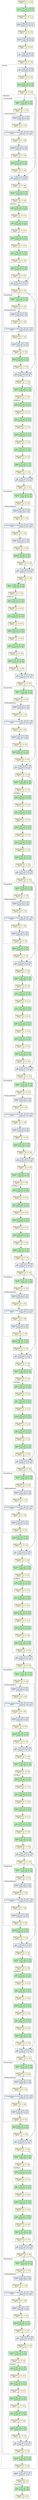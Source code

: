 strict digraph model {
	graph [ordering=in rankdir=TB size="240.6,240.6"]
	node [align=left fontname="Linux libertine" fontsize=10 height=0.2 margin=0 ranksep=0.1 shape=plaintext style=filled]
	edge [fontsize=10]
	0 [label=<
                    <TABLE BORDER="0" CELLBORDER="1"
                    CELLSPACING="0" CELLPADDING="4">
                        <TR><TD>input-tensor<BR/>depth:0</TD><TD>(2, 3, 224, 224)</TD></TR>
                    </TABLE>> fillcolor=lightyellow]
	1 [label=<
                    <TABLE BORDER="0" CELLBORDER="1"
                    CELLSPACING="0" CELLPADDING="4">
                    <TR>
                        <TD ROWSPAN="2">Conv2d<BR/>depth:1</TD>
                        <TD COLSPAN="2">input:</TD>
                        <TD COLSPAN="2">(2, 3, 224, 224) </TD>
                    </TR>
                    <TR>
                        <TD COLSPAN="2">output: </TD>
                        <TD COLSPAN="2">(2, 768, 14, 14) </TD>
                    </TR>
                    </TABLE>> fillcolor=darkseagreen1]
	2 [label=<
                    <TABLE BORDER="0" CELLBORDER="1"
                    CELLSPACING="0" CELLPADDING="4">
                        <TR><TD>hidden-tensor<BR/>depth:1</TD><TD>(2, 768, 14, 14)</TD></TR>
                    </TABLE>> fillcolor=lightyellow]
	3 [label=<
                    <TABLE BORDER="0" CELLBORDER="1"
                    CELLSPACING="0" CELLPADDING="4">
                    <TR>
                        <TD ROWSPAN="2">reshape<BR/>depth:1</TD>
                        <TD COLSPAN="2">input:</TD>
                        <TD COLSPAN="2">(2, 768, 14, 14) </TD>
                    </TR>
                    <TR>
                        <TD COLSPAN="2">output: </TD>
                        <TD COLSPAN="2">(2, 768, 196) </TD>
                    </TR>
                    </TABLE>> fillcolor=aliceblue]
	4 [label=<
                    <TABLE BORDER="0" CELLBORDER="1"
                    CELLSPACING="0" CELLPADDING="4">
                        <TR><TD>hidden-tensor<BR/>depth:1</TD><TD>(2, 768, 196)</TD></TR>
                    </TABLE>> fillcolor=lightyellow]
	5 [label=<
                    <TABLE BORDER="0" CELLBORDER="1"
                    CELLSPACING="0" CELLPADDING="4">
                    <TR>
                        <TD ROWSPAN="2">permute<BR/>depth:1</TD>
                        <TD COLSPAN="2">input:</TD>
                        <TD COLSPAN="2">(2, 768, 196) </TD>
                    </TR>
                    <TR>
                        <TD COLSPAN="2">output: </TD>
                        <TD COLSPAN="2">(2, 196, 768) </TD>
                    </TR>
                    </TABLE>> fillcolor=aliceblue]
	6 [label=<
                    <TABLE BORDER="0" CELLBORDER="1"
                    CELLSPACING="0" CELLPADDING="4">
                        <TR><TD>hidden-tensor<BR/>depth:1</TD><TD>(2, 196, 768)</TD></TR>
                    </TABLE>> fillcolor=lightyellow]
	7 [label=<
                    <TABLE BORDER="0" CELLBORDER="1"
                    CELLSPACING="0" CELLPADDING="4">
                    <TR>
                        <TD ROWSPAN="2">cat<BR/>depth:1</TD>
                        <TD COLSPAN="2">input:</TD>
                        <TD COLSPAN="2">(2, 196, 768) </TD>
                    </TR>
                    <TR>
                        <TD COLSPAN="2">output: </TD>
                        <TD COLSPAN="2">(2, 197, 768) </TD>
                    </TR>
                    </TABLE>> fillcolor=aliceblue]
	8 [label=<
                    <TABLE BORDER="0" CELLBORDER="1"
                    CELLSPACING="0" CELLPADDING="4">
                        <TR><TD>hidden-tensor<BR/>depth:1</TD><TD>(2, 197, 768)</TD></TR>
                    </TABLE>> fillcolor=lightyellow]
	subgraph cluster_2 {
		fontsize=12 label=Encoder labeljust=l style=dashed
		9 [label=<
                    <TABLE BORDER="0" CELLBORDER="1"
                    CELLSPACING="0" CELLPADDING="4">
                    <TR>
                        <TD ROWSPAN="2">add<BR/>depth:2</TD>
                        <TD COLSPAN="2">input:</TD>
                        <TD COLSPAN="2">(2, 197, 768) </TD>
                    </TR>
                    <TR>
                        <TD COLSPAN="2">output: </TD>
                        <TD COLSPAN="2">(2, 197, 768) </TD>
                    </TR>
                    </TABLE>> fillcolor=aliceblue]
		10 [label=<
                    <TABLE BORDER="0" CELLBORDER="1"
                    CELLSPACING="0" CELLPADDING="4">
                        <TR><TD>hidden-tensor<BR/>depth:2</TD><TD>(2, 197, 768)</TD></TR>
                    </TABLE>> fillcolor=lightyellow]
		11 [label=<
                    <TABLE BORDER="0" CELLBORDER="1"
                    CELLSPACING="0" CELLPADDING="4">
                    <TR>
                        <TD ROWSPAN="2">Dropout<BR/>depth:2</TD>
                        <TD COLSPAN="2">input:</TD>
                        <TD COLSPAN="2">(2, 197, 768) </TD>
                    </TR>
                    <TR>
                        <TD COLSPAN="2">output: </TD>
                        <TD COLSPAN="2">(2, 197, 768) </TD>
                    </TR>
                    </TABLE>> fillcolor=darkseagreen1]
		12 [label=<
                    <TABLE BORDER="0" CELLBORDER="1"
                    CELLSPACING="0" CELLPADDING="4">
                        <TR><TD>hidden-tensor<BR/>depth:2</TD><TD>(2, 197, 768)</TD></TR>
                    </TABLE>> fillcolor=lightyellow]
		subgraph cluster_3 {
			fontsize=12 label=Sequential labeljust=l style=dashed
			subgraph cluster_4 {
				fontsize=12 label=EncoderBlock labeljust=l style=dashed
				13 [label=<
                    <TABLE BORDER="0" CELLBORDER="1"
                    CELLSPACING="0" CELLPADDING="4">
                    <TR>
                        <TD ROWSPAN="2">LayerNorm<BR/>depth:4</TD>
                        <TD COLSPAN="2">input:</TD>
                        <TD COLSPAN="2">(2, 197, 768) </TD>
                    </TR>
                    <TR>
                        <TD COLSPAN="2">output: </TD>
                        <TD COLSPAN="2">(2, 197, 768) </TD>
                    </TR>
                    </TABLE>> fillcolor=darkseagreen1]
				14 [label=<
                    <TABLE BORDER="0" CELLBORDER="1"
                    CELLSPACING="0" CELLPADDING="4">
                        <TR><TD>hidden-tensor<BR/>depth:4</TD><TD>(2, 197, 768)</TD></TR>
                    </TABLE>> fillcolor=lightyellow]
				subgraph cluster_5 {
					fontsize=12 label=MultiheadAttention labeljust=l style=dashed
					15 [label=<
                    <TABLE BORDER="0" CELLBORDER="1"
                    CELLSPACING="0" CELLPADDING="4">
                    <TR>
                        <TD ROWSPAN="2">transpose<BR/>depth:5</TD>
                        <TD COLSPAN="2">input:</TD>
                        <TD COLSPAN="2">(2, 197, 768) </TD>
                    </TR>
                    <TR>
                        <TD COLSPAN="2">output: </TD>
                        <TD COLSPAN="2">(197, 2, 768) </TD>
                    </TR>
                    </TABLE>> fillcolor=aliceblue]
					16 [label=<
                    <TABLE BORDER="0" CELLBORDER="1"
                    CELLSPACING="0" CELLPADDING="4">
                        <TR><TD>hidden-tensor<BR/>depth:5</TD><TD>(197, 2, 768)</TD></TR>
                    </TABLE>> fillcolor=lightyellow]
					17 [label=<
                    <TABLE BORDER="0" CELLBORDER="1"
                    CELLSPACING="0" CELLPADDING="4">
                    <TR>
                        <TD ROWSPAN="2">multi_head_attention_forward<BR/>depth:5</TD>
                        <TD COLSPAN="2">input:</TD>
                        <TD COLSPAN="2">3 x (197, 2, 768) </TD>
                    </TR>
                    <TR>
                        <TD COLSPAN="2">output: </TD>
                        <TD COLSPAN="2">(197, 2, 768) </TD>
                    </TR>
                    </TABLE>> fillcolor=aliceblue]
					18 [label=<
                    <TABLE BORDER="0" CELLBORDER="1"
                    CELLSPACING="0" CELLPADDING="4">
                        <TR><TD>hidden-tensor<BR/>depth:5</TD><TD>(197, 2, 768)</TD></TR>
                    </TABLE>> fillcolor=lightyellow]
					19 [label=<
                    <TABLE BORDER="0" CELLBORDER="1"
                    CELLSPACING="0" CELLPADDING="4">
                    <TR>
                        <TD ROWSPAN="2">transpose<BR/>depth:5</TD>
                        <TD COLSPAN="2">input:</TD>
                        <TD COLSPAN="2">(197, 2, 768) </TD>
                    </TR>
                    <TR>
                        <TD COLSPAN="2">output: </TD>
                        <TD COLSPAN="2">(2, 197, 768) </TD>
                    </TR>
                    </TABLE>> fillcolor=aliceblue]
					20 [label=<
                    <TABLE BORDER="0" CELLBORDER="1"
                    CELLSPACING="0" CELLPADDING="4">
                        <TR><TD>hidden-tensor<BR/>depth:4</TD><TD>(2, 197, 768)</TD></TR>
                    </TABLE>> fillcolor=lightyellow]
				}
				21 [label=<
                    <TABLE BORDER="0" CELLBORDER="1"
                    CELLSPACING="0" CELLPADDING="4">
                    <TR>
                        <TD ROWSPAN="2">Dropout<BR/>depth:4</TD>
                        <TD COLSPAN="2">input:</TD>
                        <TD COLSPAN="2">(2, 197, 768) </TD>
                    </TR>
                    <TR>
                        <TD COLSPAN="2">output: </TD>
                        <TD COLSPAN="2">(2, 197, 768) </TD>
                    </TR>
                    </TABLE>> fillcolor=darkseagreen1]
				22 [label=<
                    <TABLE BORDER="0" CELLBORDER="1"
                    CELLSPACING="0" CELLPADDING="4">
                        <TR><TD>hidden-tensor<BR/>depth:4</TD><TD>(2, 197, 768)</TD></TR>
                    </TABLE>> fillcolor=lightyellow]
				23 [label=<
                    <TABLE BORDER="0" CELLBORDER="1"
                    CELLSPACING="0" CELLPADDING="4">
                    <TR>
                        <TD ROWSPAN="2">add<BR/>depth:4</TD>
                        <TD COLSPAN="2">input:</TD>
                        <TD COLSPAN="2">2 x (2, 197, 768) </TD>
                    </TR>
                    <TR>
                        <TD COLSPAN="2">output: </TD>
                        <TD COLSPAN="2">(2, 197, 768) </TD>
                    </TR>
                    </TABLE>> fillcolor=aliceblue]
				24 [label=<
                    <TABLE BORDER="0" CELLBORDER="1"
                    CELLSPACING="0" CELLPADDING="4">
                        <TR><TD>hidden-tensor<BR/>depth:4</TD><TD>(2, 197, 768)</TD></TR>
                    </TABLE>> fillcolor=lightyellow]
				25 [label=<
                    <TABLE BORDER="0" CELLBORDER="1"
                    CELLSPACING="0" CELLPADDING="4">
                    <TR>
                        <TD ROWSPAN="2">LayerNorm<BR/>depth:4</TD>
                        <TD COLSPAN="2">input:</TD>
                        <TD COLSPAN="2">(2, 197, 768) </TD>
                    </TR>
                    <TR>
                        <TD COLSPAN="2">output: </TD>
                        <TD COLSPAN="2">(2, 197, 768) </TD>
                    </TR>
                    </TABLE>> fillcolor=darkseagreen1]
				26 [label=<
                    <TABLE BORDER="0" CELLBORDER="1"
                    CELLSPACING="0" CELLPADDING="4">
                        <TR><TD>hidden-tensor<BR/>depth:4</TD><TD>(2, 197, 768)</TD></TR>
                    </TABLE>> fillcolor=lightyellow]
				subgraph cluster_6 {
					fontsize=12 label=MLPBlock labeljust=l style=dashed
					27 [label=<
                    <TABLE BORDER="0" CELLBORDER="1"
                    CELLSPACING="0" CELLPADDING="4">
                    <TR>
                        <TD ROWSPAN="2">Linear<BR/>depth:5</TD>
                        <TD COLSPAN="2">input:</TD>
                        <TD COLSPAN="2">(2, 197, 768) </TD>
                    </TR>
                    <TR>
                        <TD COLSPAN="2">output: </TD>
                        <TD COLSPAN="2">(2, 197, 3072) </TD>
                    </TR>
                    </TABLE>> fillcolor=darkseagreen1]
					28 [label=<
                    <TABLE BORDER="0" CELLBORDER="1"
                    CELLSPACING="0" CELLPADDING="4">
                        <TR><TD>hidden-tensor<BR/>depth:5</TD><TD>(2, 197, 3072)</TD></TR>
                    </TABLE>> fillcolor=lightyellow]
					29 [label=<
                    <TABLE BORDER="0" CELLBORDER="1"
                    CELLSPACING="0" CELLPADDING="4">
                    <TR>
                        <TD ROWSPAN="2">GELU<BR/>depth:5</TD>
                        <TD COLSPAN="2">input:</TD>
                        <TD COLSPAN="2">(2, 197, 3072) </TD>
                    </TR>
                    <TR>
                        <TD COLSPAN="2">output: </TD>
                        <TD COLSPAN="2">(2, 197, 3072) </TD>
                    </TR>
                    </TABLE>> fillcolor=darkseagreen1]
					30 [label=<
                    <TABLE BORDER="0" CELLBORDER="1"
                    CELLSPACING="0" CELLPADDING="4">
                        <TR><TD>hidden-tensor<BR/>depth:5</TD><TD>(2, 197, 3072)</TD></TR>
                    </TABLE>> fillcolor=lightyellow]
					31 [label=<
                    <TABLE BORDER="0" CELLBORDER="1"
                    CELLSPACING="0" CELLPADDING="4">
                    <TR>
                        <TD ROWSPAN="2">Dropout<BR/>depth:5</TD>
                        <TD COLSPAN="2">input:</TD>
                        <TD COLSPAN="2">(2, 197, 3072) </TD>
                    </TR>
                    <TR>
                        <TD COLSPAN="2">output: </TD>
                        <TD COLSPAN="2">(2, 197, 3072) </TD>
                    </TR>
                    </TABLE>> fillcolor=darkseagreen1]
					32 [label=<
                    <TABLE BORDER="0" CELLBORDER="1"
                    CELLSPACING="0" CELLPADDING="4">
                        <TR><TD>hidden-tensor<BR/>depth:5</TD><TD>(2, 197, 3072)</TD></TR>
                    </TABLE>> fillcolor=lightyellow]
					33 [label=<
                    <TABLE BORDER="0" CELLBORDER="1"
                    CELLSPACING="0" CELLPADDING="4">
                    <TR>
                        <TD ROWSPAN="2">Linear<BR/>depth:5</TD>
                        <TD COLSPAN="2">input:</TD>
                        <TD COLSPAN="2">(2, 197, 3072) </TD>
                    </TR>
                    <TR>
                        <TD COLSPAN="2">output: </TD>
                        <TD COLSPAN="2">(2, 197, 768) </TD>
                    </TR>
                    </TABLE>> fillcolor=darkseagreen1]
					34 [label=<
                    <TABLE BORDER="0" CELLBORDER="1"
                    CELLSPACING="0" CELLPADDING="4">
                        <TR><TD>hidden-tensor<BR/>depth:5</TD><TD>(2, 197, 768)</TD></TR>
                    </TABLE>> fillcolor=lightyellow]
					35 [label=<
                    <TABLE BORDER="0" CELLBORDER="1"
                    CELLSPACING="0" CELLPADDING="4">
                    <TR>
                        <TD ROWSPAN="2">Dropout<BR/>depth:5</TD>
                        <TD COLSPAN="2">input:</TD>
                        <TD COLSPAN="2">(2, 197, 768) </TD>
                    </TR>
                    <TR>
                        <TD COLSPAN="2">output: </TD>
                        <TD COLSPAN="2">(2, 197, 768) </TD>
                    </TR>
                    </TABLE>> fillcolor=darkseagreen1]
					36 [label=<
                    <TABLE BORDER="0" CELLBORDER="1"
                    CELLSPACING="0" CELLPADDING="4">
                        <TR><TD>hidden-tensor<BR/>depth:4</TD><TD>(2, 197, 768)</TD></TR>
                    </TABLE>> fillcolor=lightyellow]
				}
				37 [label=<
                    <TABLE BORDER="0" CELLBORDER="1"
                    CELLSPACING="0" CELLPADDING="4">
                    <TR>
                        <TD ROWSPAN="2">add<BR/>depth:4</TD>
                        <TD COLSPAN="2">input:</TD>
                        <TD COLSPAN="2">2 x (2, 197, 768) </TD>
                    </TR>
                    <TR>
                        <TD COLSPAN="2">output: </TD>
                        <TD COLSPAN="2">(2, 197, 768) </TD>
                    </TR>
                    </TABLE>> fillcolor=aliceblue]
				38 [label=<
                    <TABLE BORDER="0" CELLBORDER="1"
                    CELLSPACING="0" CELLPADDING="4">
                        <TR><TD>hidden-tensor<BR/>depth:3</TD><TD>(2, 197, 768)</TD></TR>
                    </TABLE>> fillcolor=lightyellow]
			}
			subgraph cluster_7 {
				fontsize=12 label=EncoderBlock labeljust=l style=dashed
				39 [label=<
                    <TABLE BORDER="0" CELLBORDER="1"
                    CELLSPACING="0" CELLPADDING="4">
                    <TR>
                        <TD ROWSPAN="2">LayerNorm<BR/>depth:4</TD>
                        <TD COLSPAN="2">input:</TD>
                        <TD COLSPAN="2">(2, 197, 768) </TD>
                    </TR>
                    <TR>
                        <TD COLSPAN="2">output: </TD>
                        <TD COLSPAN="2">(2, 197, 768) </TD>
                    </TR>
                    </TABLE>> fillcolor=darkseagreen1]
				40 [label=<
                    <TABLE BORDER="0" CELLBORDER="1"
                    CELLSPACING="0" CELLPADDING="4">
                        <TR><TD>hidden-tensor<BR/>depth:4</TD><TD>(2, 197, 768)</TD></TR>
                    </TABLE>> fillcolor=lightyellow]
				subgraph cluster_8 {
					fontsize=12 label=MultiheadAttention labeljust=l style=dashed
					41 [label=<
                    <TABLE BORDER="0" CELLBORDER="1"
                    CELLSPACING="0" CELLPADDING="4">
                    <TR>
                        <TD ROWSPAN="2">transpose<BR/>depth:5</TD>
                        <TD COLSPAN="2">input:</TD>
                        <TD COLSPAN="2">(2, 197, 768) </TD>
                    </TR>
                    <TR>
                        <TD COLSPAN="2">output: </TD>
                        <TD COLSPAN="2">(197, 2, 768) </TD>
                    </TR>
                    </TABLE>> fillcolor=aliceblue]
					42 [label=<
                    <TABLE BORDER="0" CELLBORDER="1"
                    CELLSPACING="0" CELLPADDING="4">
                        <TR><TD>hidden-tensor<BR/>depth:5</TD><TD>(197, 2, 768)</TD></TR>
                    </TABLE>> fillcolor=lightyellow]
					43 [label=<
                    <TABLE BORDER="0" CELLBORDER="1"
                    CELLSPACING="0" CELLPADDING="4">
                    <TR>
                        <TD ROWSPAN="2">multi_head_attention_forward<BR/>depth:5</TD>
                        <TD COLSPAN="2">input:</TD>
                        <TD COLSPAN="2">3 x (197, 2, 768) </TD>
                    </TR>
                    <TR>
                        <TD COLSPAN="2">output: </TD>
                        <TD COLSPAN="2">(197, 2, 768) </TD>
                    </TR>
                    </TABLE>> fillcolor=aliceblue]
					44 [label=<
                    <TABLE BORDER="0" CELLBORDER="1"
                    CELLSPACING="0" CELLPADDING="4">
                        <TR><TD>hidden-tensor<BR/>depth:5</TD><TD>(197, 2, 768)</TD></TR>
                    </TABLE>> fillcolor=lightyellow]
					45 [label=<
                    <TABLE BORDER="0" CELLBORDER="1"
                    CELLSPACING="0" CELLPADDING="4">
                    <TR>
                        <TD ROWSPAN="2">transpose<BR/>depth:5</TD>
                        <TD COLSPAN="2">input:</TD>
                        <TD COLSPAN="2">(197, 2, 768) </TD>
                    </TR>
                    <TR>
                        <TD COLSPAN="2">output: </TD>
                        <TD COLSPAN="2">(2, 197, 768) </TD>
                    </TR>
                    </TABLE>> fillcolor=aliceblue]
					46 [label=<
                    <TABLE BORDER="0" CELLBORDER="1"
                    CELLSPACING="0" CELLPADDING="4">
                        <TR><TD>hidden-tensor<BR/>depth:4</TD><TD>(2, 197, 768)</TD></TR>
                    </TABLE>> fillcolor=lightyellow]
				}
				47 [label=<
                    <TABLE BORDER="0" CELLBORDER="1"
                    CELLSPACING="0" CELLPADDING="4">
                    <TR>
                        <TD ROWSPAN="2">Dropout<BR/>depth:4</TD>
                        <TD COLSPAN="2">input:</TD>
                        <TD COLSPAN="2">(2, 197, 768) </TD>
                    </TR>
                    <TR>
                        <TD COLSPAN="2">output: </TD>
                        <TD COLSPAN="2">(2, 197, 768) </TD>
                    </TR>
                    </TABLE>> fillcolor=darkseagreen1]
				48 [label=<
                    <TABLE BORDER="0" CELLBORDER="1"
                    CELLSPACING="0" CELLPADDING="4">
                        <TR><TD>hidden-tensor<BR/>depth:4</TD><TD>(2, 197, 768)</TD></TR>
                    </TABLE>> fillcolor=lightyellow]
				49 [label=<
                    <TABLE BORDER="0" CELLBORDER="1"
                    CELLSPACING="0" CELLPADDING="4">
                    <TR>
                        <TD ROWSPAN="2">add<BR/>depth:4</TD>
                        <TD COLSPAN="2">input:</TD>
                        <TD COLSPAN="2">2 x (2, 197, 768) </TD>
                    </TR>
                    <TR>
                        <TD COLSPAN="2">output: </TD>
                        <TD COLSPAN="2">(2, 197, 768) </TD>
                    </TR>
                    </TABLE>> fillcolor=aliceblue]
				50 [label=<
                    <TABLE BORDER="0" CELLBORDER="1"
                    CELLSPACING="0" CELLPADDING="4">
                        <TR><TD>hidden-tensor<BR/>depth:4</TD><TD>(2, 197, 768)</TD></TR>
                    </TABLE>> fillcolor=lightyellow]
				51 [label=<
                    <TABLE BORDER="0" CELLBORDER="1"
                    CELLSPACING="0" CELLPADDING="4">
                    <TR>
                        <TD ROWSPAN="2">LayerNorm<BR/>depth:4</TD>
                        <TD COLSPAN="2">input:</TD>
                        <TD COLSPAN="2">(2, 197, 768) </TD>
                    </TR>
                    <TR>
                        <TD COLSPAN="2">output: </TD>
                        <TD COLSPAN="2">(2, 197, 768) </TD>
                    </TR>
                    </TABLE>> fillcolor=darkseagreen1]
				52 [label=<
                    <TABLE BORDER="0" CELLBORDER="1"
                    CELLSPACING="0" CELLPADDING="4">
                        <TR><TD>hidden-tensor<BR/>depth:4</TD><TD>(2, 197, 768)</TD></TR>
                    </TABLE>> fillcolor=lightyellow]
				subgraph cluster_9 {
					fontsize=12 label=MLPBlock labeljust=l style=dashed
					53 [label=<
                    <TABLE BORDER="0" CELLBORDER="1"
                    CELLSPACING="0" CELLPADDING="4">
                    <TR>
                        <TD ROWSPAN="2">Linear<BR/>depth:5</TD>
                        <TD COLSPAN="2">input:</TD>
                        <TD COLSPAN="2">(2, 197, 768) </TD>
                    </TR>
                    <TR>
                        <TD COLSPAN="2">output: </TD>
                        <TD COLSPAN="2">(2, 197, 3072) </TD>
                    </TR>
                    </TABLE>> fillcolor=darkseagreen1]
					54 [label=<
                    <TABLE BORDER="0" CELLBORDER="1"
                    CELLSPACING="0" CELLPADDING="4">
                        <TR><TD>hidden-tensor<BR/>depth:5</TD><TD>(2, 197, 3072)</TD></TR>
                    </TABLE>> fillcolor=lightyellow]
					55 [label=<
                    <TABLE BORDER="0" CELLBORDER="1"
                    CELLSPACING="0" CELLPADDING="4">
                    <TR>
                        <TD ROWSPAN="2">GELU<BR/>depth:5</TD>
                        <TD COLSPAN="2">input:</TD>
                        <TD COLSPAN="2">(2, 197, 3072) </TD>
                    </TR>
                    <TR>
                        <TD COLSPAN="2">output: </TD>
                        <TD COLSPAN="2">(2, 197, 3072) </TD>
                    </TR>
                    </TABLE>> fillcolor=darkseagreen1]
					56 [label=<
                    <TABLE BORDER="0" CELLBORDER="1"
                    CELLSPACING="0" CELLPADDING="4">
                        <TR><TD>hidden-tensor<BR/>depth:5</TD><TD>(2, 197, 3072)</TD></TR>
                    </TABLE>> fillcolor=lightyellow]
					57 [label=<
                    <TABLE BORDER="0" CELLBORDER="1"
                    CELLSPACING="0" CELLPADDING="4">
                    <TR>
                        <TD ROWSPAN="2">Dropout<BR/>depth:5</TD>
                        <TD COLSPAN="2">input:</TD>
                        <TD COLSPAN="2">(2, 197, 3072) </TD>
                    </TR>
                    <TR>
                        <TD COLSPAN="2">output: </TD>
                        <TD COLSPAN="2">(2, 197, 3072) </TD>
                    </TR>
                    </TABLE>> fillcolor=darkseagreen1]
					58 [label=<
                    <TABLE BORDER="0" CELLBORDER="1"
                    CELLSPACING="0" CELLPADDING="4">
                        <TR><TD>hidden-tensor<BR/>depth:5</TD><TD>(2, 197, 3072)</TD></TR>
                    </TABLE>> fillcolor=lightyellow]
					59 [label=<
                    <TABLE BORDER="0" CELLBORDER="1"
                    CELLSPACING="0" CELLPADDING="4">
                    <TR>
                        <TD ROWSPAN="2">Linear<BR/>depth:5</TD>
                        <TD COLSPAN="2">input:</TD>
                        <TD COLSPAN="2">(2, 197, 3072) </TD>
                    </TR>
                    <TR>
                        <TD COLSPAN="2">output: </TD>
                        <TD COLSPAN="2">(2, 197, 768) </TD>
                    </TR>
                    </TABLE>> fillcolor=darkseagreen1]
					60 [label=<
                    <TABLE BORDER="0" CELLBORDER="1"
                    CELLSPACING="0" CELLPADDING="4">
                        <TR><TD>hidden-tensor<BR/>depth:5</TD><TD>(2, 197, 768)</TD></TR>
                    </TABLE>> fillcolor=lightyellow]
					61 [label=<
                    <TABLE BORDER="0" CELLBORDER="1"
                    CELLSPACING="0" CELLPADDING="4">
                    <TR>
                        <TD ROWSPAN="2">Dropout<BR/>depth:5</TD>
                        <TD COLSPAN="2">input:</TD>
                        <TD COLSPAN="2">(2, 197, 768) </TD>
                    </TR>
                    <TR>
                        <TD COLSPAN="2">output: </TD>
                        <TD COLSPAN="2">(2, 197, 768) </TD>
                    </TR>
                    </TABLE>> fillcolor=darkseagreen1]
					62 [label=<
                    <TABLE BORDER="0" CELLBORDER="1"
                    CELLSPACING="0" CELLPADDING="4">
                        <TR><TD>hidden-tensor<BR/>depth:4</TD><TD>(2, 197, 768)</TD></TR>
                    </TABLE>> fillcolor=lightyellow]
				}
				63 [label=<
                    <TABLE BORDER="0" CELLBORDER="1"
                    CELLSPACING="0" CELLPADDING="4">
                    <TR>
                        <TD ROWSPAN="2">add<BR/>depth:4</TD>
                        <TD COLSPAN="2">input:</TD>
                        <TD COLSPAN="2">2 x (2, 197, 768) </TD>
                    </TR>
                    <TR>
                        <TD COLSPAN="2">output: </TD>
                        <TD COLSPAN="2">(2, 197, 768) </TD>
                    </TR>
                    </TABLE>> fillcolor=aliceblue]
				64 [label=<
                    <TABLE BORDER="0" CELLBORDER="1"
                    CELLSPACING="0" CELLPADDING="4">
                        <TR><TD>hidden-tensor<BR/>depth:3</TD><TD>(2, 197, 768)</TD></TR>
                    </TABLE>> fillcolor=lightyellow]
			}
			subgraph cluster_10 {
				fontsize=12 label=EncoderBlock labeljust=l style=dashed
				65 [label=<
                    <TABLE BORDER="0" CELLBORDER="1"
                    CELLSPACING="0" CELLPADDING="4">
                    <TR>
                        <TD ROWSPAN="2">LayerNorm<BR/>depth:4</TD>
                        <TD COLSPAN="2">input:</TD>
                        <TD COLSPAN="2">(2, 197, 768) </TD>
                    </TR>
                    <TR>
                        <TD COLSPAN="2">output: </TD>
                        <TD COLSPAN="2">(2, 197, 768) </TD>
                    </TR>
                    </TABLE>> fillcolor=darkseagreen1]
				66 [label=<
                    <TABLE BORDER="0" CELLBORDER="1"
                    CELLSPACING="0" CELLPADDING="4">
                        <TR><TD>hidden-tensor<BR/>depth:4</TD><TD>(2, 197, 768)</TD></TR>
                    </TABLE>> fillcolor=lightyellow]
				subgraph cluster_11 {
					fontsize=12 label=MultiheadAttention labeljust=l style=dashed
					67 [label=<
                    <TABLE BORDER="0" CELLBORDER="1"
                    CELLSPACING="0" CELLPADDING="4">
                    <TR>
                        <TD ROWSPAN="2">transpose<BR/>depth:5</TD>
                        <TD COLSPAN="2">input:</TD>
                        <TD COLSPAN="2">(2, 197, 768) </TD>
                    </TR>
                    <TR>
                        <TD COLSPAN="2">output: </TD>
                        <TD COLSPAN="2">(197, 2, 768) </TD>
                    </TR>
                    </TABLE>> fillcolor=aliceblue]
					68 [label=<
                    <TABLE BORDER="0" CELLBORDER="1"
                    CELLSPACING="0" CELLPADDING="4">
                        <TR><TD>hidden-tensor<BR/>depth:5</TD><TD>(197, 2, 768)</TD></TR>
                    </TABLE>> fillcolor=lightyellow]
					69 [label=<
                    <TABLE BORDER="0" CELLBORDER="1"
                    CELLSPACING="0" CELLPADDING="4">
                    <TR>
                        <TD ROWSPAN="2">multi_head_attention_forward<BR/>depth:5</TD>
                        <TD COLSPAN="2">input:</TD>
                        <TD COLSPAN="2">3 x (197, 2, 768) </TD>
                    </TR>
                    <TR>
                        <TD COLSPAN="2">output: </TD>
                        <TD COLSPAN="2">(197, 2, 768) </TD>
                    </TR>
                    </TABLE>> fillcolor=aliceblue]
					70 [label=<
                    <TABLE BORDER="0" CELLBORDER="1"
                    CELLSPACING="0" CELLPADDING="4">
                        <TR><TD>hidden-tensor<BR/>depth:5</TD><TD>(197, 2, 768)</TD></TR>
                    </TABLE>> fillcolor=lightyellow]
					71 [label=<
                    <TABLE BORDER="0" CELLBORDER="1"
                    CELLSPACING="0" CELLPADDING="4">
                    <TR>
                        <TD ROWSPAN="2">transpose<BR/>depth:5</TD>
                        <TD COLSPAN="2">input:</TD>
                        <TD COLSPAN="2">(197, 2, 768) </TD>
                    </TR>
                    <TR>
                        <TD COLSPAN="2">output: </TD>
                        <TD COLSPAN="2">(2, 197, 768) </TD>
                    </TR>
                    </TABLE>> fillcolor=aliceblue]
					72 [label=<
                    <TABLE BORDER="0" CELLBORDER="1"
                    CELLSPACING="0" CELLPADDING="4">
                        <TR><TD>hidden-tensor<BR/>depth:4</TD><TD>(2, 197, 768)</TD></TR>
                    </TABLE>> fillcolor=lightyellow]
				}
				73 [label=<
                    <TABLE BORDER="0" CELLBORDER="1"
                    CELLSPACING="0" CELLPADDING="4">
                    <TR>
                        <TD ROWSPAN="2">Dropout<BR/>depth:4</TD>
                        <TD COLSPAN="2">input:</TD>
                        <TD COLSPAN="2">(2, 197, 768) </TD>
                    </TR>
                    <TR>
                        <TD COLSPAN="2">output: </TD>
                        <TD COLSPAN="2">(2, 197, 768) </TD>
                    </TR>
                    </TABLE>> fillcolor=darkseagreen1]
				74 [label=<
                    <TABLE BORDER="0" CELLBORDER="1"
                    CELLSPACING="0" CELLPADDING="4">
                        <TR><TD>hidden-tensor<BR/>depth:4</TD><TD>(2, 197, 768)</TD></TR>
                    </TABLE>> fillcolor=lightyellow]
				75 [label=<
                    <TABLE BORDER="0" CELLBORDER="1"
                    CELLSPACING="0" CELLPADDING="4">
                    <TR>
                        <TD ROWSPAN="2">add<BR/>depth:4</TD>
                        <TD COLSPAN="2">input:</TD>
                        <TD COLSPAN="2">2 x (2, 197, 768) </TD>
                    </TR>
                    <TR>
                        <TD COLSPAN="2">output: </TD>
                        <TD COLSPAN="2">(2, 197, 768) </TD>
                    </TR>
                    </TABLE>> fillcolor=aliceblue]
				76 [label=<
                    <TABLE BORDER="0" CELLBORDER="1"
                    CELLSPACING="0" CELLPADDING="4">
                        <TR><TD>hidden-tensor<BR/>depth:4</TD><TD>(2, 197, 768)</TD></TR>
                    </TABLE>> fillcolor=lightyellow]
				77 [label=<
                    <TABLE BORDER="0" CELLBORDER="1"
                    CELLSPACING="0" CELLPADDING="4">
                    <TR>
                        <TD ROWSPAN="2">LayerNorm<BR/>depth:4</TD>
                        <TD COLSPAN="2">input:</TD>
                        <TD COLSPAN="2">(2, 197, 768) </TD>
                    </TR>
                    <TR>
                        <TD COLSPAN="2">output: </TD>
                        <TD COLSPAN="2">(2, 197, 768) </TD>
                    </TR>
                    </TABLE>> fillcolor=darkseagreen1]
				78 [label=<
                    <TABLE BORDER="0" CELLBORDER="1"
                    CELLSPACING="0" CELLPADDING="4">
                        <TR><TD>hidden-tensor<BR/>depth:4</TD><TD>(2, 197, 768)</TD></TR>
                    </TABLE>> fillcolor=lightyellow]
				subgraph cluster_12 {
					fontsize=12 label=MLPBlock labeljust=l style=dashed
					79 [label=<
                    <TABLE BORDER="0" CELLBORDER="1"
                    CELLSPACING="0" CELLPADDING="4">
                    <TR>
                        <TD ROWSPAN="2">Linear<BR/>depth:5</TD>
                        <TD COLSPAN="2">input:</TD>
                        <TD COLSPAN="2">(2, 197, 768) </TD>
                    </TR>
                    <TR>
                        <TD COLSPAN="2">output: </TD>
                        <TD COLSPAN="2">(2, 197, 3072) </TD>
                    </TR>
                    </TABLE>> fillcolor=darkseagreen1]
					80 [label=<
                    <TABLE BORDER="0" CELLBORDER="1"
                    CELLSPACING="0" CELLPADDING="4">
                        <TR><TD>hidden-tensor<BR/>depth:5</TD><TD>(2, 197, 3072)</TD></TR>
                    </TABLE>> fillcolor=lightyellow]
					81 [label=<
                    <TABLE BORDER="0" CELLBORDER="1"
                    CELLSPACING="0" CELLPADDING="4">
                    <TR>
                        <TD ROWSPAN="2">GELU<BR/>depth:5</TD>
                        <TD COLSPAN="2">input:</TD>
                        <TD COLSPAN="2">(2, 197, 3072) </TD>
                    </TR>
                    <TR>
                        <TD COLSPAN="2">output: </TD>
                        <TD COLSPAN="2">(2, 197, 3072) </TD>
                    </TR>
                    </TABLE>> fillcolor=darkseagreen1]
					82 [label=<
                    <TABLE BORDER="0" CELLBORDER="1"
                    CELLSPACING="0" CELLPADDING="4">
                        <TR><TD>hidden-tensor<BR/>depth:5</TD><TD>(2, 197, 3072)</TD></TR>
                    </TABLE>> fillcolor=lightyellow]
					83 [label=<
                    <TABLE BORDER="0" CELLBORDER="1"
                    CELLSPACING="0" CELLPADDING="4">
                    <TR>
                        <TD ROWSPAN="2">Dropout<BR/>depth:5</TD>
                        <TD COLSPAN="2">input:</TD>
                        <TD COLSPAN="2">(2, 197, 3072) </TD>
                    </TR>
                    <TR>
                        <TD COLSPAN="2">output: </TD>
                        <TD COLSPAN="2">(2, 197, 3072) </TD>
                    </TR>
                    </TABLE>> fillcolor=darkseagreen1]
					84 [label=<
                    <TABLE BORDER="0" CELLBORDER="1"
                    CELLSPACING="0" CELLPADDING="4">
                        <TR><TD>hidden-tensor<BR/>depth:5</TD><TD>(2, 197, 3072)</TD></TR>
                    </TABLE>> fillcolor=lightyellow]
					85 [label=<
                    <TABLE BORDER="0" CELLBORDER="1"
                    CELLSPACING="0" CELLPADDING="4">
                    <TR>
                        <TD ROWSPAN="2">Linear<BR/>depth:5</TD>
                        <TD COLSPAN="2">input:</TD>
                        <TD COLSPAN="2">(2, 197, 3072) </TD>
                    </TR>
                    <TR>
                        <TD COLSPAN="2">output: </TD>
                        <TD COLSPAN="2">(2, 197, 768) </TD>
                    </TR>
                    </TABLE>> fillcolor=darkseagreen1]
					86 [label=<
                    <TABLE BORDER="0" CELLBORDER="1"
                    CELLSPACING="0" CELLPADDING="4">
                        <TR><TD>hidden-tensor<BR/>depth:5</TD><TD>(2, 197, 768)</TD></TR>
                    </TABLE>> fillcolor=lightyellow]
					87 [label=<
                    <TABLE BORDER="0" CELLBORDER="1"
                    CELLSPACING="0" CELLPADDING="4">
                    <TR>
                        <TD ROWSPAN="2">Dropout<BR/>depth:5</TD>
                        <TD COLSPAN="2">input:</TD>
                        <TD COLSPAN="2">(2, 197, 768) </TD>
                    </TR>
                    <TR>
                        <TD COLSPAN="2">output: </TD>
                        <TD COLSPAN="2">(2, 197, 768) </TD>
                    </TR>
                    </TABLE>> fillcolor=darkseagreen1]
					88 [label=<
                    <TABLE BORDER="0" CELLBORDER="1"
                    CELLSPACING="0" CELLPADDING="4">
                        <TR><TD>hidden-tensor<BR/>depth:4</TD><TD>(2, 197, 768)</TD></TR>
                    </TABLE>> fillcolor=lightyellow]
				}
				89 [label=<
                    <TABLE BORDER="0" CELLBORDER="1"
                    CELLSPACING="0" CELLPADDING="4">
                    <TR>
                        <TD ROWSPAN="2">add<BR/>depth:4</TD>
                        <TD COLSPAN="2">input:</TD>
                        <TD COLSPAN="2">2 x (2, 197, 768) </TD>
                    </TR>
                    <TR>
                        <TD COLSPAN="2">output: </TD>
                        <TD COLSPAN="2">(2, 197, 768) </TD>
                    </TR>
                    </TABLE>> fillcolor=aliceblue]
				90 [label=<
                    <TABLE BORDER="0" CELLBORDER="1"
                    CELLSPACING="0" CELLPADDING="4">
                        <TR><TD>hidden-tensor<BR/>depth:3</TD><TD>(2, 197, 768)</TD></TR>
                    </TABLE>> fillcolor=lightyellow]
			}
			subgraph cluster_13 {
				fontsize=12 label=EncoderBlock labeljust=l style=dashed
				91 [label=<
                    <TABLE BORDER="0" CELLBORDER="1"
                    CELLSPACING="0" CELLPADDING="4">
                    <TR>
                        <TD ROWSPAN="2">LayerNorm<BR/>depth:4</TD>
                        <TD COLSPAN="2">input:</TD>
                        <TD COLSPAN="2">(2, 197, 768) </TD>
                    </TR>
                    <TR>
                        <TD COLSPAN="2">output: </TD>
                        <TD COLSPAN="2">(2, 197, 768) </TD>
                    </TR>
                    </TABLE>> fillcolor=darkseagreen1]
				92 [label=<
                    <TABLE BORDER="0" CELLBORDER="1"
                    CELLSPACING="0" CELLPADDING="4">
                        <TR><TD>hidden-tensor<BR/>depth:4</TD><TD>(2, 197, 768)</TD></TR>
                    </TABLE>> fillcolor=lightyellow]
				subgraph cluster_14 {
					fontsize=12 label=MultiheadAttention labeljust=l style=dashed
					93 [label=<
                    <TABLE BORDER="0" CELLBORDER="1"
                    CELLSPACING="0" CELLPADDING="4">
                    <TR>
                        <TD ROWSPAN="2">transpose<BR/>depth:5</TD>
                        <TD COLSPAN="2">input:</TD>
                        <TD COLSPAN="2">(2, 197, 768) </TD>
                    </TR>
                    <TR>
                        <TD COLSPAN="2">output: </TD>
                        <TD COLSPAN="2">(197, 2, 768) </TD>
                    </TR>
                    </TABLE>> fillcolor=aliceblue]
					94 [label=<
                    <TABLE BORDER="0" CELLBORDER="1"
                    CELLSPACING="0" CELLPADDING="4">
                        <TR><TD>hidden-tensor<BR/>depth:5</TD><TD>(197, 2, 768)</TD></TR>
                    </TABLE>> fillcolor=lightyellow]
					95 [label=<
                    <TABLE BORDER="0" CELLBORDER="1"
                    CELLSPACING="0" CELLPADDING="4">
                    <TR>
                        <TD ROWSPAN="2">multi_head_attention_forward<BR/>depth:5</TD>
                        <TD COLSPAN="2">input:</TD>
                        <TD COLSPAN="2">3 x (197, 2, 768) </TD>
                    </TR>
                    <TR>
                        <TD COLSPAN="2">output: </TD>
                        <TD COLSPAN="2">(197, 2, 768) </TD>
                    </TR>
                    </TABLE>> fillcolor=aliceblue]
					96 [label=<
                    <TABLE BORDER="0" CELLBORDER="1"
                    CELLSPACING="0" CELLPADDING="4">
                        <TR><TD>hidden-tensor<BR/>depth:5</TD><TD>(197, 2, 768)</TD></TR>
                    </TABLE>> fillcolor=lightyellow]
					97 [label=<
                    <TABLE BORDER="0" CELLBORDER="1"
                    CELLSPACING="0" CELLPADDING="4">
                    <TR>
                        <TD ROWSPAN="2">transpose<BR/>depth:5</TD>
                        <TD COLSPAN="2">input:</TD>
                        <TD COLSPAN="2">(197, 2, 768) </TD>
                    </TR>
                    <TR>
                        <TD COLSPAN="2">output: </TD>
                        <TD COLSPAN="2">(2, 197, 768) </TD>
                    </TR>
                    </TABLE>> fillcolor=aliceblue]
					98 [label=<
                    <TABLE BORDER="0" CELLBORDER="1"
                    CELLSPACING="0" CELLPADDING="4">
                        <TR><TD>hidden-tensor<BR/>depth:4</TD><TD>(2, 197, 768)</TD></TR>
                    </TABLE>> fillcolor=lightyellow]
				}
				99 [label=<
                    <TABLE BORDER="0" CELLBORDER="1"
                    CELLSPACING="0" CELLPADDING="4">
                    <TR>
                        <TD ROWSPAN="2">Dropout<BR/>depth:4</TD>
                        <TD COLSPAN="2">input:</TD>
                        <TD COLSPAN="2">(2, 197, 768) </TD>
                    </TR>
                    <TR>
                        <TD COLSPAN="2">output: </TD>
                        <TD COLSPAN="2">(2, 197, 768) </TD>
                    </TR>
                    </TABLE>> fillcolor=darkseagreen1]
				100 [label=<
                    <TABLE BORDER="0" CELLBORDER="1"
                    CELLSPACING="0" CELLPADDING="4">
                        <TR><TD>hidden-tensor<BR/>depth:4</TD><TD>(2, 197, 768)</TD></TR>
                    </TABLE>> fillcolor=lightyellow]
				101 [label=<
                    <TABLE BORDER="0" CELLBORDER="1"
                    CELLSPACING="0" CELLPADDING="4">
                    <TR>
                        <TD ROWSPAN="2">add<BR/>depth:4</TD>
                        <TD COLSPAN="2">input:</TD>
                        <TD COLSPAN="2">2 x (2, 197, 768) </TD>
                    </TR>
                    <TR>
                        <TD COLSPAN="2">output: </TD>
                        <TD COLSPAN="2">(2, 197, 768) </TD>
                    </TR>
                    </TABLE>> fillcolor=aliceblue]
				102 [label=<
                    <TABLE BORDER="0" CELLBORDER="1"
                    CELLSPACING="0" CELLPADDING="4">
                        <TR><TD>hidden-tensor<BR/>depth:4</TD><TD>(2, 197, 768)</TD></TR>
                    </TABLE>> fillcolor=lightyellow]
				103 [label=<
                    <TABLE BORDER="0" CELLBORDER="1"
                    CELLSPACING="0" CELLPADDING="4">
                    <TR>
                        <TD ROWSPAN="2">LayerNorm<BR/>depth:4</TD>
                        <TD COLSPAN="2">input:</TD>
                        <TD COLSPAN="2">(2, 197, 768) </TD>
                    </TR>
                    <TR>
                        <TD COLSPAN="2">output: </TD>
                        <TD COLSPAN="2">(2, 197, 768) </TD>
                    </TR>
                    </TABLE>> fillcolor=darkseagreen1]
				104 [label=<
                    <TABLE BORDER="0" CELLBORDER="1"
                    CELLSPACING="0" CELLPADDING="4">
                        <TR><TD>hidden-tensor<BR/>depth:4</TD><TD>(2, 197, 768)</TD></TR>
                    </TABLE>> fillcolor=lightyellow]
				subgraph cluster_15 {
					fontsize=12 label=MLPBlock labeljust=l style=dashed
					105 [label=<
                    <TABLE BORDER="0" CELLBORDER="1"
                    CELLSPACING="0" CELLPADDING="4">
                    <TR>
                        <TD ROWSPAN="2">Linear<BR/>depth:5</TD>
                        <TD COLSPAN="2">input:</TD>
                        <TD COLSPAN="2">(2, 197, 768) </TD>
                    </TR>
                    <TR>
                        <TD COLSPAN="2">output: </TD>
                        <TD COLSPAN="2">(2, 197, 3072) </TD>
                    </TR>
                    </TABLE>> fillcolor=darkseagreen1]
					106 [label=<
                    <TABLE BORDER="0" CELLBORDER="1"
                    CELLSPACING="0" CELLPADDING="4">
                        <TR><TD>hidden-tensor<BR/>depth:5</TD><TD>(2, 197, 3072)</TD></TR>
                    </TABLE>> fillcolor=lightyellow]
					107 [label=<
                    <TABLE BORDER="0" CELLBORDER="1"
                    CELLSPACING="0" CELLPADDING="4">
                    <TR>
                        <TD ROWSPAN="2">GELU<BR/>depth:5</TD>
                        <TD COLSPAN="2">input:</TD>
                        <TD COLSPAN="2">(2, 197, 3072) </TD>
                    </TR>
                    <TR>
                        <TD COLSPAN="2">output: </TD>
                        <TD COLSPAN="2">(2, 197, 3072) </TD>
                    </TR>
                    </TABLE>> fillcolor=darkseagreen1]
					108 [label=<
                    <TABLE BORDER="0" CELLBORDER="1"
                    CELLSPACING="0" CELLPADDING="4">
                        <TR><TD>hidden-tensor<BR/>depth:5</TD><TD>(2, 197, 3072)</TD></TR>
                    </TABLE>> fillcolor=lightyellow]
					109 [label=<
                    <TABLE BORDER="0" CELLBORDER="1"
                    CELLSPACING="0" CELLPADDING="4">
                    <TR>
                        <TD ROWSPAN="2">Dropout<BR/>depth:5</TD>
                        <TD COLSPAN="2">input:</TD>
                        <TD COLSPAN="2">(2, 197, 3072) </TD>
                    </TR>
                    <TR>
                        <TD COLSPAN="2">output: </TD>
                        <TD COLSPAN="2">(2, 197, 3072) </TD>
                    </TR>
                    </TABLE>> fillcolor=darkseagreen1]
					110 [label=<
                    <TABLE BORDER="0" CELLBORDER="1"
                    CELLSPACING="0" CELLPADDING="4">
                        <TR><TD>hidden-tensor<BR/>depth:5</TD><TD>(2, 197, 3072)</TD></TR>
                    </TABLE>> fillcolor=lightyellow]
					111 [label=<
                    <TABLE BORDER="0" CELLBORDER="1"
                    CELLSPACING="0" CELLPADDING="4">
                    <TR>
                        <TD ROWSPAN="2">Linear<BR/>depth:5</TD>
                        <TD COLSPAN="2">input:</TD>
                        <TD COLSPAN="2">(2, 197, 3072) </TD>
                    </TR>
                    <TR>
                        <TD COLSPAN="2">output: </TD>
                        <TD COLSPAN="2">(2, 197, 768) </TD>
                    </TR>
                    </TABLE>> fillcolor=darkseagreen1]
					112 [label=<
                    <TABLE BORDER="0" CELLBORDER="1"
                    CELLSPACING="0" CELLPADDING="4">
                        <TR><TD>hidden-tensor<BR/>depth:5</TD><TD>(2, 197, 768)</TD></TR>
                    </TABLE>> fillcolor=lightyellow]
					113 [label=<
                    <TABLE BORDER="0" CELLBORDER="1"
                    CELLSPACING="0" CELLPADDING="4">
                    <TR>
                        <TD ROWSPAN="2">Dropout<BR/>depth:5</TD>
                        <TD COLSPAN="2">input:</TD>
                        <TD COLSPAN="2">(2, 197, 768) </TD>
                    </TR>
                    <TR>
                        <TD COLSPAN="2">output: </TD>
                        <TD COLSPAN="2">(2, 197, 768) </TD>
                    </TR>
                    </TABLE>> fillcolor=darkseagreen1]
					114 [label=<
                    <TABLE BORDER="0" CELLBORDER="1"
                    CELLSPACING="0" CELLPADDING="4">
                        <TR><TD>hidden-tensor<BR/>depth:4</TD><TD>(2, 197, 768)</TD></TR>
                    </TABLE>> fillcolor=lightyellow]
				}
				115 [label=<
                    <TABLE BORDER="0" CELLBORDER="1"
                    CELLSPACING="0" CELLPADDING="4">
                    <TR>
                        <TD ROWSPAN="2">add<BR/>depth:4</TD>
                        <TD COLSPAN="2">input:</TD>
                        <TD COLSPAN="2">2 x (2, 197, 768) </TD>
                    </TR>
                    <TR>
                        <TD COLSPAN="2">output: </TD>
                        <TD COLSPAN="2">(2, 197, 768) </TD>
                    </TR>
                    </TABLE>> fillcolor=aliceblue]
				116 [label=<
                    <TABLE BORDER="0" CELLBORDER="1"
                    CELLSPACING="0" CELLPADDING="4">
                        <TR><TD>hidden-tensor<BR/>depth:3</TD><TD>(2, 197, 768)</TD></TR>
                    </TABLE>> fillcolor=lightyellow]
			}
			subgraph cluster_16 {
				fontsize=12 label=EncoderBlock labeljust=l style=dashed
				117 [label=<
                    <TABLE BORDER="0" CELLBORDER="1"
                    CELLSPACING="0" CELLPADDING="4">
                    <TR>
                        <TD ROWSPAN="2">LayerNorm<BR/>depth:4</TD>
                        <TD COLSPAN="2">input:</TD>
                        <TD COLSPAN="2">(2, 197, 768) </TD>
                    </TR>
                    <TR>
                        <TD COLSPAN="2">output: </TD>
                        <TD COLSPAN="2">(2, 197, 768) </TD>
                    </TR>
                    </TABLE>> fillcolor=darkseagreen1]
				118 [label=<
                    <TABLE BORDER="0" CELLBORDER="1"
                    CELLSPACING="0" CELLPADDING="4">
                        <TR><TD>hidden-tensor<BR/>depth:4</TD><TD>(2, 197, 768)</TD></TR>
                    </TABLE>> fillcolor=lightyellow]
				subgraph cluster_17 {
					fontsize=12 label=MultiheadAttention labeljust=l style=dashed
					119 [label=<
                    <TABLE BORDER="0" CELLBORDER="1"
                    CELLSPACING="0" CELLPADDING="4">
                    <TR>
                        <TD ROWSPAN="2">transpose<BR/>depth:5</TD>
                        <TD COLSPAN="2">input:</TD>
                        <TD COLSPAN="2">(2, 197, 768) </TD>
                    </TR>
                    <TR>
                        <TD COLSPAN="2">output: </TD>
                        <TD COLSPAN="2">(197, 2, 768) </TD>
                    </TR>
                    </TABLE>> fillcolor=aliceblue]
					120 [label=<
                    <TABLE BORDER="0" CELLBORDER="1"
                    CELLSPACING="0" CELLPADDING="4">
                        <TR><TD>hidden-tensor<BR/>depth:5</TD><TD>(197, 2, 768)</TD></TR>
                    </TABLE>> fillcolor=lightyellow]
					121 [label=<
                    <TABLE BORDER="0" CELLBORDER="1"
                    CELLSPACING="0" CELLPADDING="4">
                    <TR>
                        <TD ROWSPAN="2">multi_head_attention_forward<BR/>depth:5</TD>
                        <TD COLSPAN="2">input:</TD>
                        <TD COLSPAN="2">3 x (197, 2, 768) </TD>
                    </TR>
                    <TR>
                        <TD COLSPAN="2">output: </TD>
                        <TD COLSPAN="2">(197, 2, 768) </TD>
                    </TR>
                    </TABLE>> fillcolor=aliceblue]
					122 [label=<
                    <TABLE BORDER="0" CELLBORDER="1"
                    CELLSPACING="0" CELLPADDING="4">
                        <TR><TD>hidden-tensor<BR/>depth:5</TD><TD>(197, 2, 768)</TD></TR>
                    </TABLE>> fillcolor=lightyellow]
					123 [label=<
                    <TABLE BORDER="0" CELLBORDER="1"
                    CELLSPACING="0" CELLPADDING="4">
                    <TR>
                        <TD ROWSPAN="2">transpose<BR/>depth:5</TD>
                        <TD COLSPAN="2">input:</TD>
                        <TD COLSPAN="2">(197, 2, 768) </TD>
                    </TR>
                    <TR>
                        <TD COLSPAN="2">output: </TD>
                        <TD COLSPAN="2">(2, 197, 768) </TD>
                    </TR>
                    </TABLE>> fillcolor=aliceblue]
					124 [label=<
                    <TABLE BORDER="0" CELLBORDER="1"
                    CELLSPACING="0" CELLPADDING="4">
                        <TR><TD>hidden-tensor<BR/>depth:4</TD><TD>(2, 197, 768)</TD></TR>
                    </TABLE>> fillcolor=lightyellow]
				}
				125 [label=<
                    <TABLE BORDER="0" CELLBORDER="1"
                    CELLSPACING="0" CELLPADDING="4">
                    <TR>
                        <TD ROWSPAN="2">Dropout<BR/>depth:4</TD>
                        <TD COLSPAN="2">input:</TD>
                        <TD COLSPAN="2">(2, 197, 768) </TD>
                    </TR>
                    <TR>
                        <TD COLSPAN="2">output: </TD>
                        <TD COLSPAN="2">(2, 197, 768) </TD>
                    </TR>
                    </TABLE>> fillcolor=darkseagreen1]
				126 [label=<
                    <TABLE BORDER="0" CELLBORDER="1"
                    CELLSPACING="0" CELLPADDING="4">
                        <TR><TD>hidden-tensor<BR/>depth:4</TD><TD>(2, 197, 768)</TD></TR>
                    </TABLE>> fillcolor=lightyellow]
				127 [label=<
                    <TABLE BORDER="0" CELLBORDER="1"
                    CELLSPACING="0" CELLPADDING="4">
                    <TR>
                        <TD ROWSPAN="2">add<BR/>depth:4</TD>
                        <TD COLSPAN="2">input:</TD>
                        <TD COLSPAN="2">2 x (2, 197, 768) </TD>
                    </TR>
                    <TR>
                        <TD COLSPAN="2">output: </TD>
                        <TD COLSPAN="2">(2, 197, 768) </TD>
                    </TR>
                    </TABLE>> fillcolor=aliceblue]
				128 [label=<
                    <TABLE BORDER="0" CELLBORDER="1"
                    CELLSPACING="0" CELLPADDING="4">
                        <TR><TD>hidden-tensor<BR/>depth:4</TD><TD>(2, 197, 768)</TD></TR>
                    </TABLE>> fillcolor=lightyellow]
				129 [label=<
                    <TABLE BORDER="0" CELLBORDER="1"
                    CELLSPACING="0" CELLPADDING="4">
                    <TR>
                        <TD ROWSPAN="2">LayerNorm<BR/>depth:4</TD>
                        <TD COLSPAN="2">input:</TD>
                        <TD COLSPAN="2">(2, 197, 768) </TD>
                    </TR>
                    <TR>
                        <TD COLSPAN="2">output: </TD>
                        <TD COLSPAN="2">(2, 197, 768) </TD>
                    </TR>
                    </TABLE>> fillcolor=darkseagreen1]
				130 [label=<
                    <TABLE BORDER="0" CELLBORDER="1"
                    CELLSPACING="0" CELLPADDING="4">
                        <TR><TD>hidden-tensor<BR/>depth:4</TD><TD>(2, 197, 768)</TD></TR>
                    </TABLE>> fillcolor=lightyellow]
				subgraph cluster_18 {
					fontsize=12 label=MLPBlock labeljust=l style=dashed
					131 [label=<
                    <TABLE BORDER="0" CELLBORDER="1"
                    CELLSPACING="0" CELLPADDING="4">
                    <TR>
                        <TD ROWSPAN="2">Linear<BR/>depth:5</TD>
                        <TD COLSPAN="2">input:</TD>
                        <TD COLSPAN="2">(2, 197, 768) </TD>
                    </TR>
                    <TR>
                        <TD COLSPAN="2">output: </TD>
                        <TD COLSPAN="2">(2, 197, 3072) </TD>
                    </TR>
                    </TABLE>> fillcolor=darkseagreen1]
					132 [label=<
                    <TABLE BORDER="0" CELLBORDER="1"
                    CELLSPACING="0" CELLPADDING="4">
                        <TR><TD>hidden-tensor<BR/>depth:5</TD><TD>(2, 197, 3072)</TD></TR>
                    </TABLE>> fillcolor=lightyellow]
					133 [label=<
                    <TABLE BORDER="0" CELLBORDER="1"
                    CELLSPACING="0" CELLPADDING="4">
                    <TR>
                        <TD ROWSPAN="2">GELU<BR/>depth:5</TD>
                        <TD COLSPAN="2">input:</TD>
                        <TD COLSPAN="2">(2, 197, 3072) </TD>
                    </TR>
                    <TR>
                        <TD COLSPAN="2">output: </TD>
                        <TD COLSPAN="2">(2, 197, 3072) </TD>
                    </TR>
                    </TABLE>> fillcolor=darkseagreen1]
					134 [label=<
                    <TABLE BORDER="0" CELLBORDER="1"
                    CELLSPACING="0" CELLPADDING="4">
                        <TR><TD>hidden-tensor<BR/>depth:5</TD><TD>(2, 197, 3072)</TD></TR>
                    </TABLE>> fillcolor=lightyellow]
					135 [label=<
                    <TABLE BORDER="0" CELLBORDER="1"
                    CELLSPACING="0" CELLPADDING="4">
                    <TR>
                        <TD ROWSPAN="2">Dropout<BR/>depth:5</TD>
                        <TD COLSPAN="2">input:</TD>
                        <TD COLSPAN="2">(2, 197, 3072) </TD>
                    </TR>
                    <TR>
                        <TD COLSPAN="2">output: </TD>
                        <TD COLSPAN="2">(2, 197, 3072) </TD>
                    </TR>
                    </TABLE>> fillcolor=darkseagreen1]
					136 [label=<
                    <TABLE BORDER="0" CELLBORDER="1"
                    CELLSPACING="0" CELLPADDING="4">
                        <TR><TD>hidden-tensor<BR/>depth:5</TD><TD>(2, 197, 3072)</TD></TR>
                    </TABLE>> fillcolor=lightyellow]
					137 [label=<
                    <TABLE BORDER="0" CELLBORDER="1"
                    CELLSPACING="0" CELLPADDING="4">
                    <TR>
                        <TD ROWSPAN="2">Linear<BR/>depth:5</TD>
                        <TD COLSPAN="2">input:</TD>
                        <TD COLSPAN="2">(2, 197, 3072) </TD>
                    </TR>
                    <TR>
                        <TD COLSPAN="2">output: </TD>
                        <TD COLSPAN="2">(2, 197, 768) </TD>
                    </TR>
                    </TABLE>> fillcolor=darkseagreen1]
					138 [label=<
                    <TABLE BORDER="0" CELLBORDER="1"
                    CELLSPACING="0" CELLPADDING="4">
                        <TR><TD>hidden-tensor<BR/>depth:5</TD><TD>(2, 197, 768)</TD></TR>
                    </TABLE>> fillcolor=lightyellow]
					139 [label=<
                    <TABLE BORDER="0" CELLBORDER="1"
                    CELLSPACING="0" CELLPADDING="4">
                    <TR>
                        <TD ROWSPAN="2">Dropout<BR/>depth:5</TD>
                        <TD COLSPAN="2">input:</TD>
                        <TD COLSPAN="2">(2, 197, 768) </TD>
                    </TR>
                    <TR>
                        <TD COLSPAN="2">output: </TD>
                        <TD COLSPAN="2">(2, 197, 768) </TD>
                    </TR>
                    </TABLE>> fillcolor=darkseagreen1]
					140 [label=<
                    <TABLE BORDER="0" CELLBORDER="1"
                    CELLSPACING="0" CELLPADDING="4">
                        <TR><TD>hidden-tensor<BR/>depth:4</TD><TD>(2, 197, 768)</TD></TR>
                    </TABLE>> fillcolor=lightyellow]
				}
				141 [label=<
                    <TABLE BORDER="0" CELLBORDER="1"
                    CELLSPACING="0" CELLPADDING="4">
                    <TR>
                        <TD ROWSPAN="2">add<BR/>depth:4</TD>
                        <TD COLSPAN="2">input:</TD>
                        <TD COLSPAN="2">2 x (2, 197, 768) </TD>
                    </TR>
                    <TR>
                        <TD COLSPAN="2">output: </TD>
                        <TD COLSPAN="2">(2, 197, 768) </TD>
                    </TR>
                    </TABLE>> fillcolor=aliceblue]
				142 [label=<
                    <TABLE BORDER="0" CELLBORDER="1"
                    CELLSPACING="0" CELLPADDING="4">
                        <TR><TD>hidden-tensor<BR/>depth:3</TD><TD>(2, 197, 768)</TD></TR>
                    </TABLE>> fillcolor=lightyellow]
			}
			subgraph cluster_19 {
				fontsize=12 label=EncoderBlock labeljust=l style=dashed
				143 [label=<
                    <TABLE BORDER="0" CELLBORDER="1"
                    CELLSPACING="0" CELLPADDING="4">
                    <TR>
                        <TD ROWSPAN="2">LayerNorm<BR/>depth:4</TD>
                        <TD COLSPAN="2">input:</TD>
                        <TD COLSPAN="2">(2, 197, 768) </TD>
                    </TR>
                    <TR>
                        <TD COLSPAN="2">output: </TD>
                        <TD COLSPAN="2">(2, 197, 768) </TD>
                    </TR>
                    </TABLE>> fillcolor=darkseagreen1]
				144 [label=<
                    <TABLE BORDER="0" CELLBORDER="1"
                    CELLSPACING="0" CELLPADDING="4">
                        <TR><TD>hidden-tensor<BR/>depth:4</TD><TD>(2, 197, 768)</TD></TR>
                    </TABLE>> fillcolor=lightyellow]
				subgraph cluster_20 {
					fontsize=12 label=MultiheadAttention labeljust=l style=dashed
					145 [label=<
                    <TABLE BORDER="0" CELLBORDER="1"
                    CELLSPACING="0" CELLPADDING="4">
                    <TR>
                        <TD ROWSPAN="2">transpose<BR/>depth:5</TD>
                        <TD COLSPAN="2">input:</TD>
                        <TD COLSPAN="2">(2, 197, 768) </TD>
                    </TR>
                    <TR>
                        <TD COLSPAN="2">output: </TD>
                        <TD COLSPAN="2">(197, 2, 768) </TD>
                    </TR>
                    </TABLE>> fillcolor=aliceblue]
					146 [label=<
                    <TABLE BORDER="0" CELLBORDER="1"
                    CELLSPACING="0" CELLPADDING="4">
                        <TR><TD>hidden-tensor<BR/>depth:5</TD><TD>(197, 2, 768)</TD></TR>
                    </TABLE>> fillcolor=lightyellow]
					147 [label=<
                    <TABLE BORDER="0" CELLBORDER="1"
                    CELLSPACING="0" CELLPADDING="4">
                    <TR>
                        <TD ROWSPAN="2">multi_head_attention_forward<BR/>depth:5</TD>
                        <TD COLSPAN="2">input:</TD>
                        <TD COLSPAN="2">3 x (197, 2, 768) </TD>
                    </TR>
                    <TR>
                        <TD COLSPAN="2">output: </TD>
                        <TD COLSPAN="2">(197, 2, 768) </TD>
                    </TR>
                    </TABLE>> fillcolor=aliceblue]
					148 [label=<
                    <TABLE BORDER="0" CELLBORDER="1"
                    CELLSPACING="0" CELLPADDING="4">
                        <TR><TD>hidden-tensor<BR/>depth:5</TD><TD>(197, 2, 768)</TD></TR>
                    </TABLE>> fillcolor=lightyellow]
					149 [label=<
                    <TABLE BORDER="0" CELLBORDER="1"
                    CELLSPACING="0" CELLPADDING="4">
                    <TR>
                        <TD ROWSPAN="2">transpose<BR/>depth:5</TD>
                        <TD COLSPAN="2">input:</TD>
                        <TD COLSPAN="2">(197, 2, 768) </TD>
                    </TR>
                    <TR>
                        <TD COLSPAN="2">output: </TD>
                        <TD COLSPAN="2">(2, 197, 768) </TD>
                    </TR>
                    </TABLE>> fillcolor=aliceblue]
					150 [label=<
                    <TABLE BORDER="0" CELLBORDER="1"
                    CELLSPACING="0" CELLPADDING="4">
                        <TR><TD>hidden-tensor<BR/>depth:4</TD><TD>(2, 197, 768)</TD></TR>
                    </TABLE>> fillcolor=lightyellow]
				}
				151 [label=<
                    <TABLE BORDER="0" CELLBORDER="1"
                    CELLSPACING="0" CELLPADDING="4">
                    <TR>
                        <TD ROWSPAN="2">Dropout<BR/>depth:4</TD>
                        <TD COLSPAN="2">input:</TD>
                        <TD COLSPAN="2">(2, 197, 768) </TD>
                    </TR>
                    <TR>
                        <TD COLSPAN="2">output: </TD>
                        <TD COLSPAN="2">(2, 197, 768) </TD>
                    </TR>
                    </TABLE>> fillcolor=darkseagreen1]
				152 [label=<
                    <TABLE BORDER="0" CELLBORDER="1"
                    CELLSPACING="0" CELLPADDING="4">
                        <TR><TD>hidden-tensor<BR/>depth:4</TD><TD>(2, 197, 768)</TD></TR>
                    </TABLE>> fillcolor=lightyellow]
				153 [label=<
                    <TABLE BORDER="0" CELLBORDER="1"
                    CELLSPACING="0" CELLPADDING="4">
                    <TR>
                        <TD ROWSPAN="2">add<BR/>depth:4</TD>
                        <TD COLSPAN="2">input:</TD>
                        <TD COLSPAN="2">2 x (2, 197, 768) </TD>
                    </TR>
                    <TR>
                        <TD COLSPAN="2">output: </TD>
                        <TD COLSPAN="2">(2, 197, 768) </TD>
                    </TR>
                    </TABLE>> fillcolor=aliceblue]
				154 [label=<
                    <TABLE BORDER="0" CELLBORDER="1"
                    CELLSPACING="0" CELLPADDING="4">
                        <TR><TD>hidden-tensor<BR/>depth:4</TD><TD>(2, 197, 768)</TD></TR>
                    </TABLE>> fillcolor=lightyellow]
				155 [label=<
                    <TABLE BORDER="0" CELLBORDER="1"
                    CELLSPACING="0" CELLPADDING="4">
                    <TR>
                        <TD ROWSPAN="2">LayerNorm<BR/>depth:4</TD>
                        <TD COLSPAN="2">input:</TD>
                        <TD COLSPAN="2">(2, 197, 768) </TD>
                    </TR>
                    <TR>
                        <TD COLSPAN="2">output: </TD>
                        <TD COLSPAN="2">(2, 197, 768) </TD>
                    </TR>
                    </TABLE>> fillcolor=darkseagreen1]
				156 [label=<
                    <TABLE BORDER="0" CELLBORDER="1"
                    CELLSPACING="0" CELLPADDING="4">
                        <TR><TD>hidden-tensor<BR/>depth:4</TD><TD>(2, 197, 768)</TD></TR>
                    </TABLE>> fillcolor=lightyellow]
				subgraph cluster_21 {
					fontsize=12 label=MLPBlock labeljust=l style=dashed
					157 [label=<
                    <TABLE BORDER="0" CELLBORDER="1"
                    CELLSPACING="0" CELLPADDING="4">
                    <TR>
                        <TD ROWSPAN="2">Linear<BR/>depth:5</TD>
                        <TD COLSPAN="2">input:</TD>
                        <TD COLSPAN="2">(2, 197, 768) </TD>
                    </TR>
                    <TR>
                        <TD COLSPAN="2">output: </TD>
                        <TD COLSPAN="2">(2, 197, 3072) </TD>
                    </TR>
                    </TABLE>> fillcolor=darkseagreen1]
					158 [label=<
                    <TABLE BORDER="0" CELLBORDER="1"
                    CELLSPACING="0" CELLPADDING="4">
                        <TR><TD>hidden-tensor<BR/>depth:5</TD><TD>(2, 197, 3072)</TD></TR>
                    </TABLE>> fillcolor=lightyellow]
					159 [label=<
                    <TABLE BORDER="0" CELLBORDER="1"
                    CELLSPACING="0" CELLPADDING="4">
                    <TR>
                        <TD ROWSPAN="2">GELU<BR/>depth:5</TD>
                        <TD COLSPAN="2">input:</TD>
                        <TD COLSPAN="2">(2, 197, 3072) </TD>
                    </TR>
                    <TR>
                        <TD COLSPAN="2">output: </TD>
                        <TD COLSPAN="2">(2, 197, 3072) </TD>
                    </TR>
                    </TABLE>> fillcolor=darkseagreen1]
					160 [label=<
                    <TABLE BORDER="0" CELLBORDER="1"
                    CELLSPACING="0" CELLPADDING="4">
                        <TR><TD>hidden-tensor<BR/>depth:5</TD><TD>(2, 197, 3072)</TD></TR>
                    </TABLE>> fillcolor=lightyellow]
					161 [label=<
                    <TABLE BORDER="0" CELLBORDER="1"
                    CELLSPACING="0" CELLPADDING="4">
                    <TR>
                        <TD ROWSPAN="2">Dropout<BR/>depth:5</TD>
                        <TD COLSPAN="2">input:</TD>
                        <TD COLSPAN="2">(2, 197, 3072) </TD>
                    </TR>
                    <TR>
                        <TD COLSPAN="2">output: </TD>
                        <TD COLSPAN="2">(2, 197, 3072) </TD>
                    </TR>
                    </TABLE>> fillcolor=darkseagreen1]
					162 [label=<
                    <TABLE BORDER="0" CELLBORDER="1"
                    CELLSPACING="0" CELLPADDING="4">
                        <TR><TD>hidden-tensor<BR/>depth:5</TD><TD>(2, 197, 3072)</TD></TR>
                    </TABLE>> fillcolor=lightyellow]
					163 [label=<
                    <TABLE BORDER="0" CELLBORDER="1"
                    CELLSPACING="0" CELLPADDING="4">
                    <TR>
                        <TD ROWSPAN="2">Linear<BR/>depth:5</TD>
                        <TD COLSPAN="2">input:</TD>
                        <TD COLSPAN="2">(2, 197, 3072) </TD>
                    </TR>
                    <TR>
                        <TD COLSPAN="2">output: </TD>
                        <TD COLSPAN="2">(2, 197, 768) </TD>
                    </TR>
                    </TABLE>> fillcolor=darkseagreen1]
					164 [label=<
                    <TABLE BORDER="0" CELLBORDER="1"
                    CELLSPACING="0" CELLPADDING="4">
                        <TR><TD>hidden-tensor<BR/>depth:5</TD><TD>(2, 197, 768)</TD></TR>
                    </TABLE>> fillcolor=lightyellow]
					165 [label=<
                    <TABLE BORDER="0" CELLBORDER="1"
                    CELLSPACING="0" CELLPADDING="4">
                    <TR>
                        <TD ROWSPAN="2">Dropout<BR/>depth:5</TD>
                        <TD COLSPAN="2">input:</TD>
                        <TD COLSPAN="2">(2, 197, 768) </TD>
                    </TR>
                    <TR>
                        <TD COLSPAN="2">output: </TD>
                        <TD COLSPAN="2">(2, 197, 768) </TD>
                    </TR>
                    </TABLE>> fillcolor=darkseagreen1]
					166 [label=<
                    <TABLE BORDER="0" CELLBORDER="1"
                    CELLSPACING="0" CELLPADDING="4">
                        <TR><TD>hidden-tensor<BR/>depth:4</TD><TD>(2, 197, 768)</TD></TR>
                    </TABLE>> fillcolor=lightyellow]
				}
				167 [label=<
                    <TABLE BORDER="0" CELLBORDER="1"
                    CELLSPACING="0" CELLPADDING="4">
                    <TR>
                        <TD ROWSPAN="2">add<BR/>depth:4</TD>
                        <TD COLSPAN="2">input:</TD>
                        <TD COLSPAN="2">2 x (2, 197, 768) </TD>
                    </TR>
                    <TR>
                        <TD COLSPAN="2">output: </TD>
                        <TD COLSPAN="2">(2, 197, 768) </TD>
                    </TR>
                    </TABLE>> fillcolor=aliceblue]
				168 [label=<
                    <TABLE BORDER="0" CELLBORDER="1"
                    CELLSPACING="0" CELLPADDING="4">
                        <TR><TD>hidden-tensor<BR/>depth:3</TD><TD>(2, 197, 768)</TD></TR>
                    </TABLE>> fillcolor=lightyellow]
			}
			subgraph cluster_22 {
				fontsize=12 label=EncoderBlock labeljust=l style=dashed
				169 [label=<
                    <TABLE BORDER="0" CELLBORDER="1"
                    CELLSPACING="0" CELLPADDING="4">
                    <TR>
                        <TD ROWSPAN="2">LayerNorm<BR/>depth:4</TD>
                        <TD COLSPAN="2">input:</TD>
                        <TD COLSPAN="2">(2, 197, 768) </TD>
                    </TR>
                    <TR>
                        <TD COLSPAN="2">output: </TD>
                        <TD COLSPAN="2">(2, 197, 768) </TD>
                    </TR>
                    </TABLE>> fillcolor=darkseagreen1]
				170 [label=<
                    <TABLE BORDER="0" CELLBORDER="1"
                    CELLSPACING="0" CELLPADDING="4">
                        <TR><TD>hidden-tensor<BR/>depth:4</TD><TD>(2, 197, 768)</TD></TR>
                    </TABLE>> fillcolor=lightyellow]
				subgraph cluster_23 {
					fontsize=12 label=MultiheadAttention labeljust=l style=dashed
					171 [label=<
                    <TABLE BORDER="0" CELLBORDER="1"
                    CELLSPACING="0" CELLPADDING="4">
                    <TR>
                        <TD ROWSPAN="2">transpose<BR/>depth:5</TD>
                        <TD COLSPAN="2">input:</TD>
                        <TD COLSPAN="2">(2, 197, 768) </TD>
                    </TR>
                    <TR>
                        <TD COLSPAN="2">output: </TD>
                        <TD COLSPAN="2">(197, 2, 768) </TD>
                    </TR>
                    </TABLE>> fillcolor=aliceblue]
					172 [label=<
                    <TABLE BORDER="0" CELLBORDER="1"
                    CELLSPACING="0" CELLPADDING="4">
                        <TR><TD>hidden-tensor<BR/>depth:5</TD><TD>(197, 2, 768)</TD></TR>
                    </TABLE>> fillcolor=lightyellow]
					173 [label=<
                    <TABLE BORDER="0" CELLBORDER="1"
                    CELLSPACING="0" CELLPADDING="4">
                    <TR>
                        <TD ROWSPAN="2">multi_head_attention_forward<BR/>depth:5</TD>
                        <TD COLSPAN="2">input:</TD>
                        <TD COLSPAN="2">3 x (197, 2, 768) </TD>
                    </TR>
                    <TR>
                        <TD COLSPAN="2">output: </TD>
                        <TD COLSPAN="2">(197, 2, 768) </TD>
                    </TR>
                    </TABLE>> fillcolor=aliceblue]
					174 [label=<
                    <TABLE BORDER="0" CELLBORDER="1"
                    CELLSPACING="0" CELLPADDING="4">
                        <TR><TD>hidden-tensor<BR/>depth:5</TD><TD>(197, 2, 768)</TD></TR>
                    </TABLE>> fillcolor=lightyellow]
					175 [label=<
                    <TABLE BORDER="0" CELLBORDER="1"
                    CELLSPACING="0" CELLPADDING="4">
                    <TR>
                        <TD ROWSPAN="2">transpose<BR/>depth:5</TD>
                        <TD COLSPAN="2">input:</TD>
                        <TD COLSPAN="2">(197, 2, 768) </TD>
                    </TR>
                    <TR>
                        <TD COLSPAN="2">output: </TD>
                        <TD COLSPAN="2">(2, 197, 768) </TD>
                    </TR>
                    </TABLE>> fillcolor=aliceblue]
					176 [label=<
                    <TABLE BORDER="0" CELLBORDER="1"
                    CELLSPACING="0" CELLPADDING="4">
                        <TR><TD>hidden-tensor<BR/>depth:4</TD><TD>(2, 197, 768)</TD></TR>
                    </TABLE>> fillcolor=lightyellow]
				}
				177 [label=<
                    <TABLE BORDER="0" CELLBORDER="1"
                    CELLSPACING="0" CELLPADDING="4">
                    <TR>
                        <TD ROWSPAN="2">Dropout<BR/>depth:4</TD>
                        <TD COLSPAN="2">input:</TD>
                        <TD COLSPAN="2">(2, 197, 768) </TD>
                    </TR>
                    <TR>
                        <TD COLSPAN="2">output: </TD>
                        <TD COLSPAN="2">(2, 197, 768) </TD>
                    </TR>
                    </TABLE>> fillcolor=darkseagreen1]
				178 [label=<
                    <TABLE BORDER="0" CELLBORDER="1"
                    CELLSPACING="0" CELLPADDING="4">
                        <TR><TD>hidden-tensor<BR/>depth:4</TD><TD>(2, 197, 768)</TD></TR>
                    </TABLE>> fillcolor=lightyellow]
				179 [label=<
                    <TABLE BORDER="0" CELLBORDER="1"
                    CELLSPACING="0" CELLPADDING="4">
                    <TR>
                        <TD ROWSPAN="2">add<BR/>depth:4</TD>
                        <TD COLSPAN="2">input:</TD>
                        <TD COLSPAN="2">2 x (2, 197, 768) </TD>
                    </TR>
                    <TR>
                        <TD COLSPAN="2">output: </TD>
                        <TD COLSPAN="2">(2, 197, 768) </TD>
                    </TR>
                    </TABLE>> fillcolor=aliceblue]
				180 [label=<
                    <TABLE BORDER="0" CELLBORDER="1"
                    CELLSPACING="0" CELLPADDING="4">
                        <TR><TD>hidden-tensor<BR/>depth:4</TD><TD>(2, 197, 768)</TD></TR>
                    </TABLE>> fillcolor=lightyellow]
				181 [label=<
                    <TABLE BORDER="0" CELLBORDER="1"
                    CELLSPACING="0" CELLPADDING="4">
                    <TR>
                        <TD ROWSPAN="2">LayerNorm<BR/>depth:4</TD>
                        <TD COLSPAN="2">input:</TD>
                        <TD COLSPAN="2">(2, 197, 768) </TD>
                    </TR>
                    <TR>
                        <TD COLSPAN="2">output: </TD>
                        <TD COLSPAN="2">(2, 197, 768) </TD>
                    </TR>
                    </TABLE>> fillcolor=darkseagreen1]
				182 [label=<
                    <TABLE BORDER="0" CELLBORDER="1"
                    CELLSPACING="0" CELLPADDING="4">
                        <TR><TD>hidden-tensor<BR/>depth:4</TD><TD>(2, 197, 768)</TD></TR>
                    </TABLE>> fillcolor=lightyellow]
				subgraph cluster_24 {
					fontsize=12 label=MLPBlock labeljust=l style=dashed
					183 [label=<
                    <TABLE BORDER="0" CELLBORDER="1"
                    CELLSPACING="0" CELLPADDING="4">
                    <TR>
                        <TD ROWSPAN="2">Linear<BR/>depth:5</TD>
                        <TD COLSPAN="2">input:</TD>
                        <TD COLSPAN="2">(2, 197, 768) </TD>
                    </TR>
                    <TR>
                        <TD COLSPAN="2">output: </TD>
                        <TD COLSPAN="2">(2, 197, 3072) </TD>
                    </TR>
                    </TABLE>> fillcolor=darkseagreen1]
					184 [label=<
                    <TABLE BORDER="0" CELLBORDER="1"
                    CELLSPACING="0" CELLPADDING="4">
                        <TR><TD>hidden-tensor<BR/>depth:5</TD><TD>(2, 197, 3072)</TD></TR>
                    </TABLE>> fillcolor=lightyellow]
					185 [label=<
                    <TABLE BORDER="0" CELLBORDER="1"
                    CELLSPACING="0" CELLPADDING="4">
                    <TR>
                        <TD ROWSPAN="2">GELU<BR/>depth:5</TD>
                        <TD COLSPAN="2">input:</TD>
                        <TD COLSPAN="2">(2, 197, 3072) </TD>
                    </TR>
                    <TR>
                        <TD COLSPAN="2">output: </TD>
                        <TD COLSPAN="2">(2, 197, 3072) </TD>
                    </TR>
                    </TABLE>> fillcolor=darkseagreen1]
					186 [label=<
                    <TABLE BORDER="0" CELLBORDER="1"
                    CELLSPACING="0" CELLPADDING="4">
                        <TR><TD>hidden-tensor<BR/>depth:5</TD><TD>(2, 197, 3072)</TD></TR>
                    </TABLE>> fillcolor=lightyellow]
					187 [label=<
                    <TABLE BORDER="0" CELLBORDER="1"
                    CELLSPACING="0" CELLPADDING="4">
                    <TR>
                        <TD ROWSPAN="2">Dropout<BR/>depth:5</TD>
                        <TD COLSPAN="2">input:</TD>
                        <TD COLSPAN="2">(2, 197, 3072) </TD>
                    </TR>
                    <TR>
                        <TD COLSPAN="2">output: </TD>
                        <TD COLSPAN="2">(2, 197, 3072) </TD>
                    </TR>
                    </TABLE>> fillcolor=darkseagreen1]
					188 [label=<
                    <TABLE BORDER="0" CELLBORDER="1"
                    CELLSPACING="0" CELLPADDING="4">
                        <TR><TD>hidden-tensor<BR/>depth:5</TD><TD>(2, 197, 3072)</TD></TR>
                    </TABLE>> fillcolor=lightyellow]
					189 [label=<
                    <TABLE BORDER="0" CELLBORDER="1"
                    CELLSPACING="0" CELLPADDING="4">
                    <TR>
                        <TD ROWSPAN="2">Linear<BR/>depth:5</TD>
                        <TD COLSPAN="2">input:</TD>
                        <TD COLSPAN="2">(2, 197, 3072) </TD>
                    </TR>
                    <TR>
                        <TD COLSPAN="2">output: </TD>
                        <TD COLSPAN="2">(2, 197, 768) </TD>
                    </TR>
                    </TABLE>> fillcolor=darkseagreen1]
					190 [label=<
                    <TABLE BORDER="0" CELLBORDER="1"
                    CELLSPACING="0" CELLPADDING="4">
                        <TR><TD>hidden-tensor<BR/>depth:5</TD><TD>(2, 197, 768)</TD></TR>
                    </TABLE>> fillcolor=lightyellow]
					191 [label=<
                    <TABLE BORDER="0" CELLBORDER="1"
                    CELLSPACING="0" CELLPADDING="4">
                    <TR>
                        <TD ROWSPAN="2">Dropout<BR/>depth:5</TD>
                        <TD COLSPAN="2">input:</TD>
                        <TD COLSPAN="2">(2, 197, 768) </TD>
                    </TR>
                    <TR>
                        <TD COLSPAN="2">output: </TD>
                        <TD COLSPAN="2">(2, 197, 768) </TD>
                    </TR>
                    </TABLE>> fillcolor=darkseagreen1]
					192 [label=<
                    <TABLE BORDER="0" CELLBORDER="1"
                    CELLSPACING="0" CELLPADDING="4">
                        <TR><TD>hidden-tensor<BR/>depth:4</TD><TD>(2, 197, 768)</TD></TR>
                    </TABLE>> fillcolor=lightyellow]
				}
				193 [label=<
                    <TABLE BORDER="0" CELLBORDER="1"
                    CELLSPACING="0" CELLPADDING="4">
                    <TR>
                        <TD ROWSPAN="2">add<BR/>depth:4</TD>
                        <TD COLSPAN="2">input:</TD>
                        <TD COLSPAN="2">2 x (2, 197, 768) </TD>
                    </TR>
                    <TR>
                        <TD COLSPAN="2">output: </TD>
                        <TD COLSPAN="2">(2, 197, 768) </TD>
                    </TR>
                    </TABLE>> fillcolor=aliceblue]
				194 [label=<
                    <TABLE BORDER="0" CELLBORDER="1"
                    CELLSPACING="0" CELLPADDING="4">
                        <TR><TD>hidden-tensor<BR/>depth:3</TD><TD>(2, 197, 768)</TD></TR>
                    </TABLE>> fillcolor=lightyellow]
			}
			subgraph cluster_25 {
				fontsize=12 label=EncoderBlock labeljust=l style=dashed
				195 [label=<
                    <TABLE BORDER="0" CELLBORDER="1"
                    CELLSPACING="0" CELLPADDING="4">
                    <TR>
                        <TD ROWSPAN="2">LayerNorm<BR/>depth:4</TD>
                        <TD COLSPAN="2">input:</TD>
                        <TD COLSPAN="2">(2, 197, 768) </TD>
                    </TR>
                    <TR>
                        <TD COLSPAN="2">output: </TD>
                        <TD COLSPAN="2">(2, 197, 768) </TD>
                    </TR>
                    </TABLE>> fillcolor=darkseagreen1]
				196 [label=<
                    <TABLE BORDER="0" CELLBORDER="1"
                    CELLSPACING="0" CELLPADDING="4">
                        <TR><TD>hidden-tensor<BR/>depth:4</TD><TD>(2, 197, 768)</TD></TR>
                    </TABLE>> fillcolor=lightyellow]
				subgraph cluster_26 {
					fontsize=12 label=MultiheadAttention labeljust=l style=dashed
					197 [label=<
                    <TABLE BORDER="0" CELLBORDER="1"
                    CELLSPACING="0" CELLPADDING="4">
                    <TR>
                        <TD ROWSPAN="2">transpose<BR/>depth:5</TD>
                        <TD COLSPAN="2">input:</TD>
                        <TD COLSPAN="2">(2, 197, 768) </TD>
                    </TR>
                    <TR>
                        <TD COLSPAN="2">output: </TD>
                        <TD COLSPAN="2">(197, 2, 768) </TD>
                    </TR>
                    </TABLE>> fillcolor=aliceblue]
					198 [label=<
                    <TABLE BORDER="0" CELLBORDER="1"
                    CELLSPACING="0" CELLPADDING="4">
                        <TR><TD>hidden-tensor<BR/>depth:5</TD><TD>(197, 2, 768)</TD></TR>
                    </TABLE>> fillcolor=lightyellow]
					199 [label=<
                    <TABLE BORDER="0" CELLBORDER="1"
                    CELLSPACING="0" CELLPADDING="4">
                    <TR>
                        <TD ROWSPAN="2">multi_head_attention_forward<BR/>depth:5</TD>
                        <TD COLSPAN="2">input:</TD>
                        <TD COLSPAN="2">3 x (197, 2, 768) </TD>
                    </TR>
                    <TR>
                        <TD COLSPAN="2">output: </TD>
                        <TD COLSPAN="2">(197, 2, 768) </TD>
                    </TR>
                    </TABLE>> fillcolor=aliceblue]
					200 [label=<
                    <TABLE BORDER="0" CELLBORDER="1"
                    CELLSPACING="0" CELLPADDING="4">
                        <TR><TD>hidden-tensor<BR/>depth:5</TD><TD>(197, 2, 768)</TD></TR>
                    </TABLE>> fillcolor=lightyellow]
					201 [label=<
                    <TABLE BORDER="0" CELLBORDER="1"
                    CELLSPACING="0" CELLPADDING="4">
                    <TR>
                        <TD ROWSPAN="2">transpose<BR/>depth:5</TD>
                        <TD COLSPAN="2">input:</TD>
                        <TD COLSPAN="2">(197, 2, 768) </TD>
                    </TR>
                    <TR>
                        <TD COLSPAN="2">output: </TD>
                        <TD COLSPAN="2">(2, 197, 768) </TD>
                    </TR>
                    </TABLE>> fillcolor=aliceblue]
					202 [label=<
                    <TABLE BORDER="0" CELLBORDER="1"
                    CELLSPACING="0" CELLPADDING="4">
                        <TR><TD>hidden-tensor<BR/>depth:4</TD><TD>(2, 197, 768)</TD></TR>
                    </TABLE>> fillcolor=lightyellow]
				}
				203 [label=<
                    <TABLE BORDER="0" CELLBORDER="1"
                    CELLSPACING="0" CELLPADDING="4">
                    <TR>
                        <TD ROWSPAN="2">Dropout<BR/>depth:4</TD>
                        <TD COLSPAN="2">input:</TD>
                        <TD COLSPAN="2">(2, 197, 768) </TD>
                    </TR>
                    <TR>
                        <TD COLSPAN="2">output: </TD>
                        <TD COLSPAN="2">(2, 197, 768) </TD>
                    </TR>
                    </TABLE>> fillcolor=darkseagreen1]
				204 [label=<
                    <TABLE BORDER="0" CELLBORDER="1"
                    CELLSPACING="0" CELLPADDING="4">
                        <TR><TD>hidden-tensor<BR/>depth:4</TD><TD>(2, 197, 768)</TD></TR>
                    </TABLE>> fillcolor=lightyellow]
				205 [label=<
                    <TABLE BORDER="0" CELLBORDER="1"
                    CELLSPACING="0" CELLPADDING="4">
                    <TR>
                        <TD ROWSPAN="2">add<BR/>depth:4</TD>
                        <TD COLSPAN="2">input:</TD>
                        <TD COLSPAN="2">2 x (2, 197, 768) </TD>
                    </TR>
                    <TR>
                        <TD COLSPAN="2">output: </TD>
                        <TD COLSPAN="2">(2, 197, 768) </TD>
                    </TR>
                    </TABLE>> fillcolor=aliceblue]
				206 [label=<
                    <TABLE BORDER="0" CELLBORDER="1"
                    CELLSPACING="0" CELLPADDING="4">
                        <TR><TD>hidden-tensor<BR/>depth:4</TD><TD>(2, 197, 768)</TD></TR>
                    </TABLE>> fillcolor=lightyellow]
				207 [label=<
                    <TABLE BORDER="0" CELLBORDER="1"
                    CELLSPACING="0" CELLPADDING="4">
                    <TR>
                        <TD ROWSPAN="2">LayerNorm<BR/>depth:4</TD>
                        <TD COLSPAN="2">input:</TD>
                        <TD COLSPAN="2">(2, 197, 768) </TD>
                    </TR>
                    <TR>
                        <TD COLSPAN="2">output: </TD>
                        <TD COLSPAN="2">(2, 197, 768) </TD>
                    </TR>
                    </TABLE>> fillcolor=darkseagreen1]
				208 [label=<
                    <TABLE BORDER="0" CELLBORDER="1"
                    CELLSPACING="0" CELLPADDING="4">
                        <TR><TD>hidden-tensor<BR/>depth:4</TD><TD>(2, 197, 768)</TD></TR>
                    </TABLE>> fillcolor=lightyellow]
				subgraph cluster_27 {
					fontsize=12 label=MLPBlock labeljust=l style=dashed
					209 [label=<
                    <TABLE BORDER="0" CELLBORDER="1"
                    CELLSPACING="0" CELLPADDING="4">
                    <TR>
                        <TD ROWSPAN="2">Linear<BR/>depth:5</TD>
                        <TD COLSPAN="2">input:</TD>
                        <TD COLSPAN="2">(2, 197, 768) </TD>
                    </TR>
                    <TR>
                        <TD COLSPAN="2">output: </TD>
                        <TD COLSPAN="2">(2, 197, 3072) </TD>
                    </TR>
                    </TABLE>> fillcolor=darkseagreen1]
					210 [label=<
                    <TABLE BORDER="0" CELLBORDER="1"
                    CELLSPACING="0" CELLPADDING="4">
                        <TR><TD>hidden-tensor<BR/>depth:5</TD><TD>(2, 197, 3072)</TD></TR>
                    </TABLE>> fillcolor=lightyellow]
					211 [label=<
                    <TABLE BORDER="0" CELLBORDER="1"
                    CELLSPACING="0" CELLPADDING="4">
                    <TR>
                        <TD ROWSPAN="2">GELU<BR/>depth:5</TD>
                        <TD COLSPAN="2">input:</TD>
                        <TD COLSPAN="2">(2, 197, 3072) </TD>
                    </TR>
                    <TR>
                        <TD COLSPAN="2">output: </TD>
                        <TD COLSPAN="2">(2, 197, 3072) </TD>
                    </TR>
                    </TABLE>> fillcolor=darkseagreen1]
					212 [label=<
                    <TABLE BORDER="0" CELLBORDER="1"
                    CELLSPACING="0" CELLPADDING="4">
                        <TR><TD>hidden-tensor<BR/>depth:5</TD><TD>(2, 197, 3072)</TD></TR>
                    </TABLE>> fillcolor=lightyellow]
					213 [label=<
                    <TABLE BORDER="0" CELLBORDER="1"
                    CELLSPACING="0" CELLPADDING="4">
                    <TR>
                        <TD ROWSPAN="2">Dropout<BR/>depth:5</TD>
                        <TD COLSPAN="2">input:</TD>
                        <TD COLSPAN="2">(2, 197, 3072) </TD>
                    </TR>
                    <TR>
                        <TD COLSPAN="2">output: </TD>
                        <TD COLSPAN="2">(2, 197, 3072) </TD>
                    </TR>
                    </TABLE>> fillcolor=darkseagreen1]
					214 [label=<
                    <TABLE BORDER="0" CELLBORDER="1"
                    CELLSPACING="0" CELLPADDING="4">
                        <TR><TD>hidden-tensor<BR/>depth:5</TD><TD>(2, 197, 3072)</TD></TR>
                    </TABLE>> fillcolor=lightyellow]
					215 [label=<
                    <TABLE BORDER="0" CELLBORDER="1"
                    CELLSPACING="0" CELLPADDING="4">
                    <TR>
                        <TD ROWSPAN="2">Linear<BR/>depth:5</TD>
                        <TD COLSPAN="2">input:</TD>
                        <TD COLSPAN="2">(2, 197, 3072) </TD>
                    </TR>
                    <TR>
                        <TD COLSPAN="2">output: </TD>
                        <TD COLSPAN="2">(2, 197, 768) </TD>
                    </TR>
                    </TABLE>> fillcolor=darkseagreen1]
					216 [label=<
                    <TABLE BORDER="0" CELLBORDER="1"
                    CELLSPACING="0" CELLPADDING="4">
                        <TR><TD>hidden-tensor<BR/>depth:5</TD><TD>(2, 197, 768)</TD></TR>
                    </TABLE>> fillcolor=lightyellow]
					217 [label=<
                    <TABLE BORDER="0" CELLBORDER="1"
                    CELLSPACING="0" CELLPADDING="4">
                    <TR>
                        <TD ROWSPAN="2">Dropout<BR/>depth:5</TD>
                        <TD COLSPAN="2">input:</TD>
                        <TD COLSPAN="2">(2, 197, 768) </TD>
                    </TR>
                    <TR>
                        <TD COLSPAN="2">output: </TD>
                        <TD COLSPAN="2">(2, 197, 768) </TD>
                    </TR>
                    </TABLE>> fillcolor=darkseagreen1]
					218 [label=<
                    <TABLE BORDER="0" CELLBORDER="1"
                    CELLSPACING="0" CELLPADDING="4">
                        <TR><TD>hidden-tensor<BR/>depth:4</TD><TD>(2, 197, 768)</TD></TR>
                    </TABLE>> fillcolor=lightyellow]
				}
				219 [label=<
                    <TABLE BORDER="0" CELLBORDER="1"
                    CELLSPACING="0" CELLPADDING="4">
                    <TR>
                        <TD ROWSPAN="2">add<BR/>depth:4</TD>
                        <TD COLSPAN="2">input:</TD>
                        <TD COLSPAN="2">2 x (2, 197, 768) </TD>
                    </TR>
                    <TR>
                        <TD COLSPAN="2">output: </TD>
                        <TD COLSPAN="2">(2, 197, 768) </TD>
                    </TR>
                    </TABLE>> fillcolor=aliceblue]
				220 [label=<
                    <TABLE BORDER="0" CELLBORDER="1"
                    CELLSPACING="0" CELLPADDING="4">
                        <TR><TD>hidden-tensor<BR/>depth:3</TD><TD>(2, 197, 768)</TD></TR>
                    </TABLE>> fillcolor=lightyellow]
			}
			subgraph cluster_28 {
				fontsize=12 label=EncoderBlock labeljust=l style=dashed
				221 [label=<
                    <TABLE BORDER="0" CELLBORDER="1"
                    CELLSPACING="0" CELLPADDING="4">
                    <TR>
                        <TD ROWSPAN="2">LayerNorm<BR/>depth:4</TD>
                        <TD COLSPAN="2">input:</TD>
                        <TD COLSPAN="2">(2, 197, 768) </TD>
                    </TR>
                    <TR>
                        <TD COLSPAN="2">output: </TD>
                        <TD COLSPAN="2">(2, 197, 768) </TD>
                    </TR>
                    </TABLE>> fillcolor=darkseagreen1]
				222 [label=<
                    <TABLE BORDER="0" CELLBORDER="1"
                    CELLSPACING="0" CELLPADDING="4">
                        <TR><TD>hidden-tensor<BR/>depth:4</TD><TD>(2, 197, 768)</TD></TR>
                    </TABLE>> fillcolor=lightyellow]
				subgraph cluster_29 {
					fontsize=12 label=MultiheadAttention labeljust=l style=dashed
					223 [label=<
                    <TABLE BORDER="0" CELLBORDER="1"
                    CELLSPACING="0" CELLPADDING="4">
                    <TR>
                        <TD ROWSPAN="2">transpose<BR/>depth:5</TD>
                        <TD COLSPAN="2">input:</TD>
                        <TD COLSPAN="2">(2, 197, 768) </TD>
                    </TR>
                    <TR>
                        <TD COLSPAN="2">output: </TD>
                        <TD COLSPAN="2">(197, 2, 768) </TD>
                    </TR>
                    </TABLE>> fillcolor=aliceblue]
					224 [label=<
                    <TABLE BORDER="0" CELLBORDER="1"
                    CELLSPACING="0" CELLPADDING="4">
                        <TR><TD>hidden-tensor<BR/>depth:5</TD><TD>(197, 2, 768)</TD></TR>
                    </TABLE>> fillcolor=lightyellow]
					225 [label=<
                    <TABLE BORDER="0" CELLBORDER="1"
                    CELLSPACING="0" CELLPADDING="4">
                    <TR>
                        <TD ROWSPAN="2">multi_head_attention_forward<BR/>depth:5</TD>
                        <TD COLSPAN="2">input:</TD>
                        <TD COLSPAN="2">3 x (197, 2, 768) </TD>
                    </TR>
                    <TR>
                        <TD COLSPAN="2">output: </TD>
                        <TD COLSPAN="2">(197, 2, 768) </TD>
                    </TR>
                    </TABLE>> fillcolor=aliceblue]
					226 [label=<
                    <TABLE BORDER="0" CELLBORDER="1"
                    CELLSPACING="0" CELLPADDING="4">
                        <TR><TD>hidden-tensor<BR/>depth:5</TD><TD>(197, 2, 768)</TD></TR>
                    </TABLE>> fillcolor=lightyellow]
					227 [label=<
                    <TABLE BORDER="0" CELLBORDER="1"
                    CELLSPACING="0" CELLPADDING="4">
                    <TR>
                        <TD ROWSPAN="2">transpose<BR/>depth:5</TD>
                        <TD COLSPAN="2">input:</TD>
                        <TD COLSPAN="2">(197, 2, 768) </TD>
                    </TR>
                    <TR>
                        <TD COLSPAN="2">output: </TD>
                        <TD COLSPAN="2">(2, 197, 768) </TD>
                    </TR>
                    </TABLE>> fillcolor=aliceblue]
					228 [label=<
                    <TABLE BORDER="0" CELLBORDER="1"
                    CELLSPACING="0" CELLPADDING="4">
                        <TR><TD>hidden-tensor<BR/>depth:4</TD><TD>(2, 197, 768)</TD></TR>
                    </TABLE>> fillcolor=lightyellow]
				}
				229 [label=<
                    <TABLE BORDER="0" CELLBORDER="1"
                    CELLSPACING="0" CELLPADDING="4">
                    <TR>
                        <TD ROWSPAN="2">Dropout<BR/>depth:4</TD>
                        <TD COLSPAN="2">input:</TD>
                        <TD COLSPAN="2">(2, 197, 768) </TD>
                    </TR>
                    <TR>
                        <TD COLSPAN="2">output: </TD>
                        <TD COLSPAN="2">(2, 197, 768) </TD>
                    </TR>
                    </TABLE>> fillcolor=darkseagreen1]
				230 [label=<
                    <TABLE BORDER="0" CELLBORDER="1"
                    CELLSPACING="0" CELLPADDING="4">
                        <TR><TD>hidden-tensor<BR/>depth:4</TD><TD>(2, 197, 768)</TD></TR>
                    </TABLE>> fillcolor=lightyellow]
				231 [label=<
                    <TABLE BORDER="0" CELLBORDER="1"
                    CELLSPACING="0" CELLPADDING="4">
                    <TR>
                        <TD ROWSPAN="2">add<BR/>depth:4</TD>
                        <TD COLSPAN="2">input:</TD>
                        <TD COLSPAN="2">2 x (2, 197, 768) </TD>
                    </TR>
                    <TR>
                        <TD COLSPAN="2">output: </TD>
                        <TD COLSPAN="2">(2, 197, 768) </TD>
                    </TR>
                    </TABLE>> fillcolor=aliceblue]
				232 [label=<
                    <TABLE BORDER="0" CELLBORDER="1"
                    CELLSPACING="0" CELLPADDING="4">
                        <TR><TD>hidden-tensor<BR/>depth:4</TD><TD>(2, 197, 768)</TD></TR>
                    </TABLE>> fillcolor=lightyellow]
				233 [label=<
                    <TABLE BORDER="0" CELLBORDER="1"
                    CELLSPACING="0" CELLPADDING="4">
                    <TR>
                        <TD ROWSPAN="2">LayerNorm<BR/>depth:4</TD>
                        <TD COLSPAN="2">input:</TD>
                        <TD COLSPAN="2">(2, 197, 768) </TD>
                    </TR>
                    <TR>
                        <TD COLSPAN="2">output: </TD>
                        <TD COLSPAN="2">(2, 197, 768) </TD>
                    </TR>
                    </TABLE>> fillcolor=darkseagreen1]
				234 [label=<
                    <TABLE BORDER="0" CELLBORDER="1"
                    CELLSPACING="0" CELLPADDING="4">
                        <TR><TD>hidden-tensor<BR/>depth:4</TD><TD>(2, 197, 768)</TD></TR>
                    </TABLE>> fillcolor=lightyellow]
				subgraph cluster_30 {
					fontsize=12 label=MLPBlock labeljust=l style=dashed
					235 [label=<
                    <TABLE BORDER="0" CELLBORDER="1"
                    CELLSPACING="0" CELLPADDING="4">
                    <TR>
                        <TD ROWSPAN="2">Linear<BR/>depth:5</TD>
                        <TD COLSPAN="2">input:</TD>
                        <TD COLSPAN="2">(2, 197, 768) </TD>
                    </TR>
                    <TR>
                        <TD COLSPAN="2">output: </TD>
                        <TD COLSPAN="2">(2, 197, 3072) </TD>
                    </TR>
                    </TABLE>> fillcolor=darkseagreen1]
					236 [label=<
                    <TABLE BORDER="0" CELLBORDER="1"
                    CELLSPACING="0" CELLPADDING="4">
                        <TR><TD>hidden-tensor<BR/>depth:5</TD><TD>(2, 197, 3072)</TD></TR>
                    </TABLE>> fillcolor=lightyellow]
					237 [label=<
                    <TABLE BORDER="0" CELLBORDER="1"
                    CELLSPACING="0" CELLPADDING="4">
                    <TR>
                        <TD ROWSPAN="2">GELU<BR/>depth:5</TD>
                        <TD COLSPAN="2">input:</TD>
                        <TD COLSPAN="2">(2, 197, 3072) </TD>
                    </TR>
                    <TR>
                        <TD COLSPAN="2">output: </TD>
                        <TD COLSPAN="2">(2, 197, 3072) </TD>
                    </TR>
                    </TABLE>> fillcolor=darkseagreen1]
					238 [label=<
                    <TABLE BORDER="0" CELLBORDER="1"
                    CELLSPACING="0" CELLPADDING="4">
                        <TR><TD>hidden-tensor<BR/>depth:5</TD><TD>(2, 197, 3072)</TD></TR>
                    </TABLE>> fillcolor=lightyellow]
					239 [label=<
                    <TABLE BORDER="0" CELLBORDER="1"
                    CELLSPACING="0" CELLPADDING="4">
                    <TR>
                        <TD ROWSPAN="2">Dropout<BR/>depth:5</TD>
                        <TD COLSPAN="2">input:</TD>
                        <TD COLSPAN="2">(2, 197, 3072) </TD>
                    </TR>
                    <TR>
                        <TD COLSPAN="2">output: </TD>
                        <TD COLSPAN="2">(2, 197, 3072) </TD>
                    </TR>
                    </TABLE>> fillcolor=darkseagreen1]
					240 [label=<
                    <TABLE BORDER="0" CELLBORDER="1"
                    CELLSPACING="0" CELLPADDING="4">
                        <TR><TD>hidden-tensor<BR/>depth:5</TD><TD>(2, 197, 3072)</TD></TR>
                    </TABLE>> fillcolor=lightyellow]
					241 [label=<
                    <TABLE BORDER="0" CELLBORDER="1"
                    CELLSPACING="0" CELLPADDING="4">
                    <TR>
                        <TD ROWSPAN="2">Linear<BR/>depth:5</TD>
                        <TD COLSPAN="2">input:</TD>
                        <TD COLSPAN="2">(2, 197, 3072) </TD>
                    </TR>
                    <TR>
                        <TD COLSPAN="2">output: </TD>
                        <TD COLSPAN="2">(2, 197, 768) </TD>
                    </TR>
                    </TABLE>> fillcolor=darkseagreen1]
					242 [label=<
                    <TABLE BORDER="0" CELLBORDER="1"
                    CELLSPACING="0" CELLPADDING="4">
                        <TR><TD>hidden-tensor<BR/>depth:5</TD><TD>(2, 197, 768)</TD></TR>
                    </TABLE>> fillcolor=lightyellow]
					243 [label=<
                    <TABLE BORDER="0" CELLBORDER="1"
                    CELLSPACING="0" CELLPADDING="4">
                    <TR>
                        <TD ROWSPAN="2">Dropout<BR/>depth:5</TD>
                        <TD COLSPAN="2">input:</TD>
                        <TD COLSPAN="2">(2, 197, 768) </TD>
                    </TR>
                    <TR>
                        <TD COLSPAN="2">output: </TD>
                        <TD COLSPAN="2">(2, 197, 768) </TD>
                    </TR>
                    </TABLE>> fillcolor=darkseagreen1]
					244 [label=<
                    <TABLE BORDER="0" CELLBORDER="1"
                    CELLSPACING="0" CELLPADDING="4">
                        <TR><TD>hidden-tensor<BR/>depth:4</TD><TD>(2, 197, 768)</TD></TR>
                    </TABLE>> fillcolor=lightyellow]
				}
				245 [label=<
                    <TABLE BORDER="0" CELLBORDER="1"
                    CELLSPACING="0" CELLPADDING="4">
                    <TR>
                        <TD ROWSPAN="2">add<BR/>depth:4</TD>
                        <TD COLSPAN="2">input:</TD>
                        <TD COLSPAN="2">2 x (2, 197, 768) </TD>
                    </TR>
                    <TR>
                        <TD COLSPAN="2">output: </TD>
                        <TD COLSPAN="2">(2, 197, 768) </TD>
                    </TR>
                    </TABLE>> fillcolor=aliceblue]
				246 [label=<
                    <TABLE BORDER="0" CELLBORDER="1"
                    CELLSPACING="0" CELLPADDING="4">
                        <TR><TD>hidden-tensor<BR/>depth:3</TD><TD>(2, 197, 768)</TD></TR>
                    </TABLE>> fillcolor=lightyellow]
			}
			subgraph cluster_31 {
				fontsize=12 label=EncoderBlock labeljust=l style=dashed
				247 [label=<
                    <TABLE BORDER="0" CELLBORDER="1"
                    CELLSPACING="0" CELLPADDING="4">
                    <TR>
                        <TD ROWSPAN="2">LayerNorm<BR/>depth:4</TD>
                        <TD COLSPAN="2">input:</TD>
                        <TD COLSPAN="2">(2, 197, 768) </TD>
                    </TR>
                    <TR>
                        <TD COLSPAN="2">output: </TD>
                        <TD COLSPAN="2">(2, 197, 768) </TD>
                    </TR>
                    </TABLE>> fillcolor=darkseagreen1]
				248 [label=<
                    <TABLE BORDER="0" CELLBORDER="1"
                    CELLSPACING="0" CELLPADDING="4">
                        <TR><TD>hidden-tensor<BR/>depth:4</TD><TD>(2, 197, 768)</TD></TR>
                    </TABLE>> fillcolor=lightyellow]
				subgraph cluster_32 {
					fontsize=12 label=MultiheadAttention labeljust=l style=dashed
					249 [label=<
                    <TABLE BORDER="0" CELLBORDER="1"
                    CELLSPACING="0" CELLPADDING="4">
                    <TR>
                        <TD ROWSPAN="2">transpose<BR/>depth:5</TD>
                        <TD COLSPAN="2">input:</TD>
                        <TD COLSPAN="2">(2, 197, 768) </TD>
                    </TR>
                    <TR>
                        <TD COLSPAN="2">output: </TD>
                        <TD COLSPAN="2">(197, 2, 768) </TD>
                    </TR>
                    </TABLE>> fillcolor=aliceblue]
					250 [label=<
                    <TABLE BORDER="0" CELLBORDER="1"
                    CELLSPACING="0" CELLPADDING="4">
                        <TR><TD>hidden-tensor<BR/>depth:5</TD><TD>(197, 2, 768)</TD></TR>
                    </TABLE>> fillcolor=lightyellow]
					251 [label=<
                    <TABLE BORDER="0" CELLBORDER="1"
                    CELLSPACING="0" CELLPADDING="4">
                    <TR>
                        <TD ROWSPAN="2">multi_head_attention_forward<BR/>depth:5</TD>
                        <TD COLSPAN="2">input:</TD>
                        <TD COLSPAN="2">3 x (197, 2, 768) </TD>
                    </TR>
                    <TR>
                        <TD COLSPAN="2">output: </TD>
                        <TD COLSPAN="2">(197, 2, 768) </TD>
                    </TR>
                    </TABLE>> fillcolor=aliceblue]
					252 [label=<
                    <TABLE BORDER="0" CELLBORDER="1"
                    CELLSPACING="0" CELLPADDING="4">
                        <TR><TD>hidden-tensor<BR/>depth:5</TD><TD>(197, 2, 768)</TD></TR>
                    </TABLE>> fillcolor=lightyellow]
					253 [label=<
                    <TABLE BORDER="0" CELLBORDER="1"
                    CELLSPACING="0" CELLPADDING="4">
                    <TR>
                        <TD ROWSPAN="2">transpose<BR/>depth:5</TD>
                        <TD COLSPAN="2">input:</TD>
                        <TD COLSPAN="2">(197, 2, 768) </TD>
                    </TR>
                    <TR>
                        <TD COLSPAN="2">output: </TD>
                        <TD COLSPAN="2">(2, 197, 768) </TD>
                    </TR>
                    </TABLE>> fillcolor=aliceblue]
					254 [label=<
                    <TABLE BORDER="0" CELLBORDER="1"
                    CELLSPACING="0" CELLPADDING="4">
                        <TR><TD>hidden-tensor<BR/>depth:4</TD><TD>(2, 197, 768)</TD></TR>
                    </TABLE>> fillcolor=lightyellow]
				}
				255 [label=<
                    <TABLE BORDER="0" CELLBORDER="1"
                    CELLSPACING="0" CELLPADDING="4">
                    <TR>
                        <TD ROWSPAN="2">Dropout<BR/>depth:4</TD>
                        <TD COLSPAN="2">input:</TD>
                        <TD COLSPAN="2">(2, 197, 768) </TD>
                    </TR>
                    <TR>
                        <TD COLSPAN="2">output: </TD>
                        <TD COLSPAN="2">(2, 197, 768) </TD>
                    </TR>
                    </TABLE>> fillcolor=darkseagreen1]
				256 [label=<
                    <TABLE BORDER="0" CELLBORDER="1"
                    CELLSPACING="0" CELLPADDING="4">
                        <TR><TD>hidden-tensor<BR/>depth:4</TD><TD>(2, 197, 768)</TD></TR>
                    </TABLE>> fillcolor=lightyellow]
				257 [label=<
                    <TABLE BORDER="0" CELLBORDER="1"
                    CELLSPACING="0" CELLPADDING="4">
                    <TR>
                        <TD ROWSPAN="2">add<BR/>depth:4</TD>
                        <TD COLSPAN="2">input:</TD>
                        <TD COLSPAN="2">2 x (2, 197, 768) </TD>
                    </TR>
                    <TR>
                        <TD COLSPAN="2">output: </TD>
                        <TD COLSPAN="2">(2, 197, 768) </TD>
                    </TR>
                    </TABLE>> fillcolor=aliceblue]
				258 [label=<
                    <TABLE BORDER="0" CELLBORDER="1"
                    CELLSPACING="0" CELLPADDING="4">
                        <TR><TD>hidden-tensor<BR/>depth:4</TD><TD>(2, 197, 768)</TD></TR>
                    </TABLE>> fillcolor=lightyellow]
				259 [label=<
                    <TABLE BORDER="0" CELLBORDER="1"
                    CELLSPACING="0" CELLPADDING="4">
                    <TR>
                        <TD ROWSPAN="2">LayerNorm<BR/>depth:4</TD>
                        <TD COLSPAN="2">input:</TD>
                        <TD COLSPAN="2">(2, 197, 768) </TD>
                    </TR>
                    <TR>
                        <TD COLSPAN="2">output: </TD>
                        <TD COLSPAN="2">(2, 197, 768) </TD>
                    </TR>
                    </TABLE>> fillcolor=darkseagreen1]
				260 [label=<
                    <TABLE BORDER="0" CELLBORDER="1"
                    CELLSPACING="0" CELLPADDING="4">
                        <TR><TD>hidden-tensor<BR/>depth:4</TD><TD>(2, 197, 768)</TD></TR>
                    </TABLE>> fillcolor=lightyellow]
				subgraph cluster_33 {
					fontsize=12 label=MLPBlock labeljust=l style=dashed
					261 [label=<
                    <TABLE BORDER="0" CELLBORDER="1"
                    CELLSPACING="0" CELLPADDING="4">
                    <TR>
                        <TD ROWSPAN="2">Linear<BR/>depth:5</TD>
                        <TD COLSPAN="2">input:</TD>
                        <TD COLSPAN="2">(2, 197, 768) </TD>
                    </TR>
                    <TR>
                        <TD COLSPAN="2">output: </TD>
                        <TD COLSPAN="2">(2, 197, 3072) </TD>
                    </TR>
                    </TABLE>> fillcolor=darkseagreen1]
					262 [label=<
                    <TABLE BORDER="0" CELLBORDER="1"
                    CELLSPACING="0" CELLPADDING="4">
                        <TR><TD>hidden-tensor<BR/>depth:5</TD><TD>(2, 197, 3072)</TD></TR>
                    </TABLE>> fillcolor=lightyellow]
					263 [label=<
                    <TABLE BORDER="0" CELLBORDER="1"
                    CELLSPACING="0" CELLPADDING="4">
                    <TR>
                        <TD ROWSPAN="2">GELU<BR/>depth:5</TD>
                        <TD COLSPAN="2">input:</TD>
                        <TD COLSPAN="2">(2, 197, 3072) </TD>
                    </TR>
                    <TR>
                        <TD COLSPAN="2">output: </TD>
                        <TD COLSPAN="2">(2, 197, 3072) </TD>
                    </TR>
                    </TABLE>> fillcolor=darkseagreen1]
					264 [label=<
                    <TABLE BORDER="0" CELLBORDER="1"
                    CELLSPACING="0" CELLPADDING="4">
                        <TR><TD>hidden-tensor<BR/>depth:5</TD><TD>(2, 197, 3072)</TD></TR>
                    </TABLE>> fillcolor=lightyellow]
					265 [label=<
                    <TABLE BORDER="0" CELLBORDER="1"
                    CELLSPACING="0" CELLPADDING="4">
                    <TR>
                        <TD ROWSPAN="2">Dropout<BR/>depth:5</TD>
                        <TD COLSPAN="2">input:</TD>
                        <TD COLSPAN="2">(2, 197, 3072) </TD>
                    </TR>
                    <TR>
                        <TD COLSPAN="2">output: </TD>
                        <TD COLSPAN="2">(2, 197, 3072) </TD>
                    </TR>
                    </TABLE>> fillcolor=darkseagreen1]
					266 [label=<
                    <TABLE BORDER="0" CELLBORDER="1"
                    CELLSPACING="0" CELLPADDING="4">
                        <TR><TD>hidden-tensor<BR/>depth:5</TD><TD>(2, 197, 3072)</TD></TR>
                    </TABLE>> fillcolor=lightyellow]
					267 [label=<
                    <TABLE BORDER="0" CELLBORDER="1"
                    CELLSPACING="0" CELLPADDING="4">
                    <TR>
                        <TD ROWSPAN="2">Linear<BR/>depth:5</TD>
                        <TD COLSPAN="2">input:</TD>
                        <TD COLSPAN="2">(2, 197, 3072) </TD>
                    </TR>
                    <TR>
                        <TD COLSPAN="2">output: </TD>
                        <TD COLSPAN="2">(2, 197, 768) </TD>
                    </TR>
                    </TABLE>> fillcolor=darkseagreen1]
					268 [label=<
                    <TABLE BORDER="0" CELLBORDER="1"
                    CELLSPACING="0" CELLPADDING="4">
                        <TR><TD>hidden-tensor<BR/>depth:5</TD><TD>(2, 197, 768)</TD></TR>
                    </TABLE>> fillcolor=lightyellow]
					269 [label=<
                    <TABLE BORDER="0" CELLBORDER="1"
                    CELLSPACING="0" CELLPADDING="4">
                    <TR>
                        <TD ROWSPAN="2">Dropout<BR/>depth:5</TD>
                        <TD COLSPAN="2">input:</TD>
                        <TD COLSPAN="2">(2, 197, 768) </TD>
                    </TR>
                    <TR>
                        <TD COLSPAN="2">output: </TD>
                        <TD COLSPAN="2">(2, 197, 768) </TD>
                    </TR>
                    </TABLE>> fillcolor=darkseagreen1]
					270 [label=<
                    <TABLE BORDER="0" CELLBORDER="1"
                    CELLSPACING="0" CELLPADDING="4">
                        <TR><TD>hidden-tensor<BR/>depth:4</TD><TD>(2, 197, 768)</TD></TR>
                    </TABLE>> fillcolor=lightyellow]
				}
				271 [label=<
                    <TABLE BORDER="0" CELLBORDER="1"
                    CELLSPACING="0" CELLPADDING="4">
                    <TR>
                        <TD ROWSPAN="2">add<BR/>depth:4</TD>
                        <TD COLSPAN="2">input:</TD>
                        <TD COLSPAN="2">2 x (2, 197, 768) </TD>
                    </TR>
                    <TR>
                        <TD COLSPAN="2">output: </TD>
                        <TD COLSPAN="2">(2, 197, 768) </TD>
                    </TR>
                    </TABLE>> fillcolor=aliceblue]
				272 [label=<
                    <TABLE BORDER="0" CELLBORDER="1"
                    CELLSPACING="0" CELLPADDING="4">
                        <TR><TD>hidden-tensor<BR/>depth:3</TD><TD>(2, 197, 768)</TD></TR>
                    </TABLE>> fillcolor=lightyellow]
			}
			subgraph cluster_34 {
				fontsize=12 label=EncoderBlock labeljust=l style=dashed
				273 [label=<
                    <TABLE BORDER="0" CELLBORDER="1"
                    CELLSPACING="0" CELLPADDING="4">
                    <TR>
                        <TD ROWSPAN="2">LayerNorm<BR/>depth:4</TD>
                        <TD COLSPAN="2">input:</TD>
                        <TD COLSPAN="2">(2, 197, 768) </TD>
                    </TR>
                    <TR>
                        <TD COLSPAN="2">output: </TD>
                        <TD COLSPAN="2">(2, 197, 768) </TD>
                    </TR>
                    </TABLE>> fillcolor=darkseagreen1]
				274 [label=<
                    <TABLE BORDER="0" CELLBORDER="1"
                    CELLSPACING="0" CELLPADDING="4">
                        <TR><TD>hidden-tensor<BR/>depth:4</TD><TD>(2, 197, 768)</TD></TR>
                    </TABLE>> fillcolor=lightyellow]
				subgraph cluster_35 {
					fontsize=12 label=MultiheadAttention labeljust=l style=dashed
					275 [label=<
                    <TABLE BORDER="0" CELLBORDER="1"
                    CELLSPACING="0" CELLPADDING="4">
                    <TR>
                        <TD ROWSPAN="2">transpose<BR/>depth:5</TD>
                        <TD COLSPAN="2">input:</TD>
                        <TD COLSPAN="2">(2, 197, 768) </TD>
                    </TR>
                    <TR>
                        <TD COLSPAN="2">output: </TD>
                        <TD COLSPAN="2">(197, 2, 768) </TD>
                    </TR>
                    </TABLE>> fillcolor=aliceblue]
					276 [label=<
                    <TABLE BORDER="0" CELLBORDER="1"
                    CELLSPACING="0" CELLPADDING="4">
                        <TR><TD>hidden-tensor<BR/>depth:5</TD><TD>(197, 2, 768)</TD></TR>
                    </TABLE>> fillcolor=lightyellow]
					277 [label=<
                    <TABLE BORDER="0" CELLBORDER="1"
                    CELLSPACING="0" CELLPADDING="4">
                    <TR>
                        <TD ROWSPAN="2">multi_head_attention_forward<BR/>depth:5</TD>
                        <TD COLSPAN="2">input:</TD>
                        <TD COLSPAN="2">3 x (197, 2, 768) </TD>
                    </TR>
                    <TR>
                        <TD COLSPAN="2">output: </TD>
                        <TD COLSPAN="2">(197, 2, 768) </TD>
                    </TR>
                    </TABLE>> fillcolor=aliceblue]
					278 [label=<
                    <TABLE BORDER="0" CELLBORDER="1"
                    CELLSPACING="0" CELLPADDING="4">
                        <TR><TD>hidden-tensor<BR/>depth:5</TD><TD>(197, 2, 768)</TD></TR>
                    </TABLE>> fillcolor=lightyellow]
					279 [label=<
                    <TABLE BORDER="0" CELLBORDER="1"
                    CELLSPACING="0" CELLPADDING="4">
                    <TR>
                        <TD ROWSPAN="2">transpose<BR/>depth:5</TD>
                        <TD COLSPAN="2">input:</TD>
                        <TD COLSPAN="2">(197, 2, 768) </TD>
                    </TR>
                    <TR>
                        <TD COLSPAN="2">output: </TD>
                        <TD COLSPAN="2">(2, 197, 768) </TD>
                    </TR>
                    </TABLE>> fillcolor=aliceblue]
					280 [label=<
                    <TABLE BORDER="0" CELLBORDER="1"
                    CELLSPACING="0" CELLPADDING="4">
                        <TR><TD>hidden-tensor<BR/>depth:4</TD><TD>(2, 197, 768)</TD></TR>
                    </TABLE>> fillcolor=lightyellow]
				}
				281 [label=<
                    <TABLE BORDER="0" CELLBORDER="1"
                    CELLSPACING="0" CELLPADDING="4">
                    <TR>
                        <TD ROWSPAN="2">Dropout<BR/>depth:4</TD>
                        <TD COLSPAN="2">input:</TD>
                        <TD COLSPAN="2">(2, 197, 768) </TD>
                    </TR>
                    <TR>
                        <TD COLSPAN="2">output: </TD>
                        <TD COLSPAN="2">(2, 197, 768) </TD>
                    </TR>
                    </TABLE>> fillcolor=darkseagreen1]
				282 [label=<
                    <TABLE BORDER="0" CELLBORDER="1"
                    CELLSPACING="0" CELLPADDING="4">
                        <TR><TD>hidden-tensor<BR/>depth:4</TD><TD>(2, 197, 768)</TD></TR>
                    </TABLE>> fillcolor=lightyellow]
				283 [label=<
                    <TABLE BORDER="0" CELLBORDER="1"
                    CELLSPACING="0" CELLPADDING="4">
                    <TR>
                        <TD ROWSPAN="2">add<BR/>depth:4</TD>
                        <TD COLSPAN="2">input:</TD>
                        <TD COLSPAN="2">2 x (2, 197, 768) </TD>
                    </TR>
                    <TR>
                        <TD COLSPAN="2">output: </TD>
                        <TD COLSPAN="2">(2, 197, 768) </TD>
                    </TR>
                    </TABLE>> fillcolor=aliceblue]
				284 [label=<
                    <TABLE BORDER="0" CELLBORDER="1"
                    CELLSPACING="0" CELLPADDING="4">
                        <TR><TD>hidden-tensor<BR/>depth:4</TD><TD>(2, 197, 768)</TD></TR>
                    </TABLE>> fillcolor=lightyellow]
				285 [label=<
                    <TABLE BORDER="0" CELLBORDER="1"
                    CELLSPACING="0" CELLPADDING="4">
                    <TR>
                        <TD ROWSPAN="2">LayerNorm<BR/>depth:4</TD>
                        <TD COLSPAN="2">input:</TD>
                        <TD COLSPAN="2">(2, 197, 768) </TD>
                    </TR>
                    <TR>
                        <TD COLSPAN="2">output: </TD>
                        <TD COLSPAN="2">(2, 197, 768) </TD>
                    </TR>
                    </TABLE>> fillcolor=darkseagreen1]
				286 [label=<
                    <TABLE BORDER="0" CELLBORDER="1"
                    CELLSPACING="0" CELLPADDING="4">
                        <TR><TD>hidden-tensor<BR/>depth:4</TD><TD>(2, 197, 768)</TD></TR>
                    </TABLE>> fillcolor=lightyellow]
				subgraph cluster_36 {
					fontsize=12 label=MLPBlock labeljust=l style=dashed
					287 [label=<
                    <TABLE BORDER="0" CELLBORDER="1"
                    CELLSPACING="0" CELLPADDING="4">
                    <TR>
                        <TD ROWSPAN="2">Linear<BR/>depth:5</TD>
                        <TD COLSPAN="2">input:</TD>
                        <TD COLSPAN="2">(2, 197, 768) </TD>
                    </TR>
                    <TR>
                        <TD COLSPAN="2">output: </TD>
                        <TD COLSPAN="2">(2, 197, 3072) </TD>
                    </TR>
                    </TABLE>> fillcolor=darkseagreen1]
					288 [label=<
                    <TABLE BORDER="0" CELLBORDER="1"
                    CELLSPACING="0" CELLPADDING="4">
                        <TR><TD>hidden-tensor<BR/>depth:5</TD><TD>(2, 197, 3072)</TD></TR>
                    </TABLE>> fillcolor=lightyellow]
					289 [label=<
                    <TABLE BORDER="0" CELLBORDER="1"
                    CELLSPACING="0" CELLPADDING="4">
                    <TR>
                        <TD ROWSPAN="2">GELU<BR/>depth:5</TD>
                        <TD COLSPAN="2">input:</TD>
                        <TD COLSPAN="2">(2, 197, 3072) </TD>
                    </TR>
                    <TR>
                        <TD COLSPAN="2">output: </TD>
                        <TD COLSPAN="2">(2, 197, 3072) </TD>
                    </TR>
                    </TABLE>> fillcolor=darkseagreen1]
					290 [label=<
                    <TABLE BORDER="0" CELLBORDER="1"
                    CELLSPACING="0" CELLPADDING="4">
                        <TR><TD>hidden-tensor<BR/>depth:5</TD><TD>(2, 197, 3072)</TD></TR>
                    </TABLE>> fillcolor=lightyellow]
					291 [label=<
                    <TABLE BORDER="0" CELLBORDER="1"
                    CELLSPACING="0" CELLPADDING="4">
                    <TR>
                        <TD ROWSPAN="2">Dropout<BR/>depth:5</TD>
                        <TD COLSPAN="2">input:</TD>
                        <TD COLSPAN="2">(2, 197, 3072) </TD>
                    </TR>
                    <TR>
                        <TD COLSPAN="2">output: </TD>
                        <TD COLSPAN="2">(2, 197, 3072) </TD>
                    </TR>
                    </TABLE>> fillcolor=darkseagreen1]
					292 [label=<
                    <TABLE BORDER="0" CELLBORDER="1"
                    CELLSPACING="0" CELLPADDING="4">
                        <TR><TD>hidden-tensor<BR/>depth:5</TD><TD>(2, 197, 3072)</TD></TR>
                    </TABLE>> fillcolor=lightyellow]
					293 [label=<
                    <TABLE BORDER="0" CELLBORDER="1"
                    CELLSPACING="0" CELLPADDING="4">
                    <TR>
                        <TD ROWSPAN="2">Linear<BR/>depth:5</TD>
                        <TD COLSPAN="2">input:</TD>
                        <TD COLSPAN="2">(2, 197, 3072) </TD>
                    </TR>
                    <TR>
                        <TD COLSPAN="2">output: </TD>
                        <TD COLSPAN="2">(2, 197, 768) </TD>
                    </TR>
                    </TABLE>> fillcolor=darkseagreen1]
					294 [label=<
                    <TABLE BORDER="0" CELLBORDER="1"
                    CELLSPACING="0" CELLPADDING="4">
                        <TR><TD>hidden-tensor<BR/>depth:5</TD><TD>(2, 197, 768)</TD></TR>
                    </TABLE>> fillcolor=lightyellow]
					295 [label=<
                    <TABLE BORDER="0" CELLBORDER="1"
                    CELLSPACING="0" CELLPADDING="4">
                    <TR>
                        <TD ROWSPAN="2">Dropout<BR/>depth:5</TD>
                        <TD COLSPAN="2">input:</TD>
                        <TD COLSPAN="2">(2, 197, 768) </TD>
                    </TR>
                    <TR>
                        <TD COLSPAN="2">output: </TD>
                        <TD COLSPAN="2">(2, 197, 768) </TD>
                    </TR>
                    </TABLE>> fillcolor=darkseagreen1]
					296 [label=<
                    <TABLE BORDER="0" CELLBORDER="1"
                    CELLSPACING="0" CELLPADDING="4">
                        <TR><TD>hidden-tensor<BR/>depth:4</TD><TD>(2, 197, 768)</TD></TR>
                    </TABLE>> fillcolor=lightyellow]
				}
				297 [label=<
                    <TABLE BORDER="0" CELLBORDER="1"
                    CELLSPACING="0" CELLPADDING="4">
                    <TR>
                        <TD ROWSPAN="2">add<BR/>depth:4</TD>
                        <TD COLSPAN="2">input:</TD>
                        <TD COLSPAN="2">2 x (2, 197, 768) </TD>
                    </TR>
                    <TR>
                        <TD COLSPAN="2">output: </TD>
                        <TD COLSPAN="2">(2, 197, 768) </TD>
                    </TR>
                    </TABLE>> fillcolor=aliceblue]
				298 [label=<
                    <TABLE BORDER="0" CELLBORDER="1"
                    CELLSPACING="0" CELLPADDING="4">
                        <TR><TD>hidden-tensor<BR/>depth:3</TD><TD>(2, 197, 768)</TD></TR>
                    </TABLE>> fillcolor=lightyellow]
			}
			subgraph cluster_37 {
				fontsize=12 label=EncoderBlock labeljust=l style=dashed
				299 [label=<
                    <TABLE BORDER="0" CELLBORDER="1"
                    CELLSPACING="0" CELLPADDING="4">
                    <TR>
                        <TD ROWSPAN="2">LayerNorm<BR/>depth:4</TD>
                        <TD COLSPAN="2">input:</TD>
                        <TD COLSPAN="2">(2, 197, 768) </TD>
                    </TR>
                    <TR>
                        <TD COLSPAN="2">output: </TD>
                        <TD COLSPAN="2">(2, 197, 768) </TD>
                    </TR>
                    </TABLE>> fillcolor=darkseagreen1]
				300 [label=<
                    <TABLE BORDER="0" CELLBORDER="1"
                    CELLSPACING="0" CELLPADDING="4">
                        <TR><TD>hidden-tensor<BR/>depth:4</TD><TD>(2, 197, 768)</TD></TR>
                    </TABLE>> fillcolor=lightyellow]
				subgraph cluster_38 {
					fontsize=12 label=MultiheadAttention labeljust=l style=dashed
					301 [label=<
                    <TABLE BORDER="0" CELLBORDER="1"
                    CELLSPACING="0" CELLPADDING="4">
                    <TR>
                        <TD ROWSPAN="2">transpose<BR/>depth:5</TD>
                        <TD COLSPAN="2">input:</TD>
                        <TD COLSPAN="2">(2, 197, 768) </TD>
                    </TR>
                    <TR>
                        <TD COLSPAN="2">output: </TD>
                        <TD COLSPAN="2">(197, 2, 768) </TD>
                    </TR>
                    </TABLE>> fillcolor=aliceblue]
					302 [label=<
                    <TABLE BORDER="0" CELLBORDER="1"
                    CELLSPACING="0" CELLPADDING="4">
                        <TR><TD>hidden-tensor<BR/>depth:5</TD><TD>(197, 2, 768)</TD></TR>
                    </TABLE>> fillcolor=lightyellow]
					303 [label=<
                    <TABLE BORDER="0" CELLBORDER="1"
                    CELLSPACING="0" CELLPADDING="4">
                    <TR>
                        <TD ROWSPAN="2">multi_head_attention_forward<BR/>depth:5</TD>
                        <TD COLSPAN="2">input:</TD>
                        <TD COLSPAN="2">3 x (197, 2, 768) </TD>
                    </TR>
                    <TR>
                        <TD COLSPAN="2">output: </TD>
                        <TD COLSPAN="2">(197, 2, 768) </TD>
                    </TR>
                    </TABLE>> fillcolor=aliceblue]
					304 [label=<
                    <TABLE BORDER="0" CELLBORDER="1"
                    CELLSPACING="0" CELLPADDING="4">
                        <TR><TD>hidden-tensor<BR/>depth:5</TD><TD>(197, 2, 768)</TD></TR>
                    </TABLE>> fillcolor=lightyellow]
					305 [label=<
                    <TABLE BORDER="0" CELLBORDER="1"
                    CELLSPACING="0" CELLPADDING="4">
                    <TR>
                        <TD ROWSPAN="2">transpose<BR/>depth:5</TD>
                        <TD COLSPAN="2">input:</TD>
                        <TD COLSPAN="2">(197, 2, 768) </TD>
                    </TR>
                    <TR>
                        <TD COLSPAN="2">output: </TD>
                        <TD COLSPAN="2">(2, 197, 768) </TD>
                    </TR>
                    </TABLE>> fillcolor=aliceblue]
					306 [label=<
                    <TABLE BORDER="0" CELLBORDER="1"
                    CELLSPACING="0" CELLPADDING="4">
                        <TR><TD>hidden-tensor<BR/>depth:4</TD><TD>(2, 197, 768)</TD></TR>
                    </TABLE>> fillcolor=lightyellow]
				}
				307 [label=<
                    <TABLE BORDER="0" CELLBORDER="1"
                    CELLSPACING="0" CELLPADDING="4">
                    <TR>
                        <TD ROWSPAN="2">Dropout<BR/>depth:4</TD>
                        <TD COLSPAN="2">input:</TD>
                        <TD COLSPAN="2">(2, 197, 768) </TD>
                    </TR>
                    <TR>
                        <TD COLSPAN="2">output: </TD>
                        <TD COLSPAN="2">(2, 197, 768) </TD>
                    </TR>
                    </TABLE>> fillcolor=darkseagreen1]
				308 [label=<
                    <TABLE BORDER="0" CELLBORDER="1"
                    CELLSPACING="0" CELLPADDING="4">
                        <TR><TD>hidden-tensor<BR/>depth:4</TD><TD>(2, 197, 768)</TD></TR>
                    </TABLE>> fillcolor=lightyellow]
				309 [label=<
                    <TABLE BORDER="0" CELLBORDER="1"
                    CELLSPACING="0" CELLPADDING="4">
                    <TR>
                        <TD ROWSPAN="2">add<BR/>depth:4</TD>
                        <TD COLSPAN="2">input:</TD>
                        <TD COLSPAN="2">2 x (2, 197, 768) </TD>
                    </TR>
                    <TR>
                        <TD COLSPAN="2">output: </TD>
                        <TD COLSPAN="2">(2, 197, 768) </TD>
                    </TR>
                    </TABLE>> fillcolor=aliceblue]
				310 [label=<
                    <TABLE BORDER="0" CELLBORDER="1"
                    CELLSPACING="0" CELLPADDING="4">
                        <TR><TD>hidden-tensor<BR/>depth:4</TD><TD>(2, 197, 768)</TD></TR>
                    </TABLE>> fillcolor=lightyellow]
				311 [label=<
                    <TABLE BORDER="0" CELLBORDER="1"
                    CELLSPACING="0" CELLPADDING="4">
                    <TR>
                        <TD ROWSPAN="2">LayerNorm<BR/>depth:4</TD>
                        <TD COLSPAN="2">input:</TD>
                        <TD COLSPAN="2">(2, 197, 768) </TD>
                    </TR>
                    <TR>
                        <TD COLSPAN="2">output: </TD>
                        <TD COLSPAN="2">(2, 197, 768) </TD>
                    </TR>
                    </TABLE>> fillcolor=darkseagreen1]
				312 [label=<
                    <TABLE BORDER="0" CELLBORDER="1"
                    CELLSPACING="0" CELLPADDING="4">
                        <TR><TD>hidden-tensor<BR/>depth:4</TD><TD>(2, 197, 768)</TD></TR>
                    </TABLE>> fillcolor=lightyellow]
				subgraph cluster_39 {
					fontsize=12 label=MLPBlock labeljust=l style=dashed
					313 [label=<
                    <TABLE BORDER="0" CELLBORDER="1"
                    CELLSPACING="0" CELLPADDING="4">
                    <TR>
                        <TD ROWSPAN="2">Linear<BR/>depth:5</TD>
                        <TD COLSPAN="2">input:</TD>
                        <TD COLSPAN="2">(2, 197, 768) </TD>
                    </TR>
                    <TR>
                        <TD COLSPAN="2">output: </TD>
                        <TD COLSPAN="2">(2, 197, 3072) </TD>
                    </TR>
                    </TABLE>> fillcolor=darkseagreen1]
					314 [label=<
                    <TABLE BORDER="0" CELLBORDER="1"
                    CELLSPACING="0" CELLPADDING="4">
                        <TR><TD>hidden-tensor<BR/>depth:5</TD><TD>(2, 197, 3072)</TD></TR>
                    </TABLE>> fillcolor=lightyellow]
					315 [label=<
                    <TABLE BORDER="0" CELLBORDER="1"
                    CELLSPACING="0" CELLPADDING="4">
                    <TR>
                        <TD ROWSPAN="2">GELU<BR/>depth:5</TD>
                        <TD COLSPAN="2">input:</TD>
                        <TD COLSPAN="2">(2, 197, 3072) </TD>
                    </TR>
                    <TR>
                        <TD COLSPAN="2">output: </TD>
                        <TD COLSPAN="2">(2, 197, 3072) </TD>
                    </TR>
                    </TABLE>> fillcolor=darkseagreen1]
					316 [label=<
                    <TABLE BORDER="0" CELLBORDER="1"
                    CELLSPACING="0" CELLPADDING="4">
                        <TR><TD>hidden-tensor<BR/>depth:5</TD><TD>(2, 197, 3072)</TD></TR>
                    </TABLE>> fillcolor=lightyellow]
					317 [label=<
                    <TABLE BORDER="0" CELLBORDER="1"
                    CELLSPACING="0" CELLPADDING="4">
                    <TR>
                        <TD ROWSPAN="2">Dropout<BR/>depth:5</TD>
                        <TD COLSPAN="2">input:</TD>
                        <TD COLSPAN="2">(2, 197, 3072) </TD>
                    </TR>
                    <TR>
                        <TD COLSPAN="2">output: </TD>
                        <TD COLSPAN="2">(2, 197, 3072) </TD>
                    </TR>
                    </TABLE>> fillcolor=darkseagreen1]
					318 [label=<
                    <TABLE BORDER="0" CELLBORDER="1"
                    CELLSPACING="0" CELLPADDING="4">
                        <TR><TD>hidden-tensor<BR/>depth:5</TD><TD>(2, 197, 3072)</TD></TR>
                    </TABLE>> fillcolor=lightyellow]
					319 [label=<
                    <TABLE BORDER="0" CELLBORDER="1"
                    CELLSPACING="0" CELLPADDING="4">
                    <TR>
                        <TD ROWSPAN="2">Linear<BR/>depth:5</TD>
                        <TD COLSPAN="2">input:</TD>
                        <TD COLSPAN="2">(2, 197, 3072) </TD>
                    </TR>
                    <TR>
                        <TD COLSPAN="2">output: </TD>
                        <TD COLSPAN="2">(2, 197, 768) </TD>
                    </TR>
                    </TABLE>> fillcolor=darkseagreen1]
					320 [label=<
                    <TABLE BORDER="0" CELLBORDER="1"
                    CELLSPACING="0" CELLPADDING="4">
                        <TR><TD>hidden-tensor<BR/>depth:5</TD><TD>(2, 197, 768)</TD></TR>
                    </TABLE>> fillcolor=lightyellow]
					321 [label=<
                    <TABLE BORDER="0" CELLBORDER="1"
                    CELLSPACING="0" CELLPADDING="4">
                    <TR>
                        <TD ROWSPAN="2">Dropout<BR/>depth:5</TD>
                        <TD COLSPAN="2">input:</TD>
                        <TD COLSPAN="2">(2, 197, 768) </TD>
                    </TR>
                    <TR>
                        <TD COLSPAN="2">output: </TD>
                        <TD COLSPAN="2">(2, 197, 768) </TD>
                    </TR>
                    </TABLE>> fillcolor=darkseagreen1]
					322 [label=<
                    <TABLE BORDER="0" CELLBORDER="1"
                    CELLSPACING="0" CELLPADDING="4">
                        <TR><TD>hidden-tensor<BR/>depth:4</TD><TD>(2, 197, 768)</TD></TR>
                    </TABLE>> fillcolor=lightyellow]
				}
				323 [label=<
                    <TABLE BORDER="0" CELLBORDER="1"
                    CELLSPACING="0" CELLPADDING="4">
                    <TR>
                        <TD ROWSPAN="2">add<BR/>depth:4</TD>
                        <TD COLSPAN="2">input:</TD>
                        <TD COLSPAN="2">2 x (2, 197, 768) </TD>
                    </TR>
                    <TR>
                        <TD COLSPAN="2">output: </TD>
                        <TD COLSPAN="2">(2, 197, 768) </TD>
                    </TR>
                    </TABLE>> fillcolor=aliceblue]
				324 [label=<
                    <TABLE BORDER="0" CELLBORDER="1"
                    CELLSPACING="0" CELLPADDING="4">
                        <TR><TD>hidden-tensor<BR/>depth:2</TD><TD>(2, 197, 768)</TD></TR>
                    </TABLE>> fillcolor=lightyellow]
			}
		}
		325 [label=<
                    <TABLE BORDER="0" CELLBORDER="1"
                    CELLSPACING="0" CELLPADDING="4">
                    <TR>
                        <TD ROWSPAN="2">LayerNorm<BR/>depth:2</TD>
                        <TD COLSPAN="2">input:</TD>
                        <TD COLSPAN="2">(2, 197, 768) </TD>
                    </TR>
                    <TR>
                        <TD COLSPAN="2">output: </TD>
                        <TD COLSPAN="2">(2, 197, 768) </TD>
                    </TR>
                    </TABLE>> fillcolor=darkseagreen1]
		326 [label=<
                    <TABLE BORDER="0" CELLBORDER="1"
                    CELLSPACING="0" CELLPADDING="4">
                        <TR><TD>hidden-tensor<BR/>depth:1</TD><TD>(2, 197, 768)</TD></TR>
                    </TABLE>> fillcolor=lightyellow]
	}
	327 [label=<
                    <TABLE BORDER="0" CELLBORDER="1"
                    CELLSPACING="0" CELLPADDING="4">
                    <TR>
                        <TD ROWSPAN="2">__getitem__<BR/>depth:1</TD>
                        <TD COLSPAN="2">input:</TD>
                        <TD COLSPAN="2">(2, 197, 768) </TD>
                    </TR>
                    <TR>
                        <TD COLSPAN="2">output: </TD>
                        <TD COLSPAN="2">(2, 768) </TD>
                    </TR>
                    </TABLE>> fillcolor=aliceblue]
	328 [label=<
                    <TABLE BORDER="0" CELLBORDER="1"
                    CELLSPACING="0" CELLPADDING="4">
                        <TR><TD>hidden-tensor<BR/>depth:1</TD><TD>(2, 768)</TD></TR>
                    </TABLE>> fillcolor=lightyellow]
	subgraph cluster_40 {
		fontsize=12 label=Sequential labeljust=l style=dashed
		329 [label=<
                    <TABLE BORDER="0" CELLBORDER="1"
                    CELLSPACING="0" CELLPADDING="4">
                    <TR>
                        <TD ROWSPAN="2">Linear<BR/>depth:2</TD>
                        <TD COLSPAN="2">input:</TD>
                        <TD COLSPAN="2">(2, 768) </TD>
                    </TR>
                    <TR>
                        <TD COLSPAN="2">output: </TD>
                        <TD COLSPAN="2">(2, 1000) </TD>
                    </TR>
                    </TABLE>> fillcolor=darkseagreen1]
		330 [label=<
                    <TABLE BORDER="0" CELLBORDER="1"
                    CELLSPACING="0" CELLPADDING="4">
                        <TR><TD>output-tensor<BR/>depth:0</TD><TD>(2, 1000)</TD></TR>
                    </TABLE>> fillcolor=lightyellow]
	}
	0 -> 1
	2 -> 3
	1 -> 2
	4 -> 5
	3 -> 4
	6 -> 7
	5 -> 6
	7 -> 8
	8 -> 9
	10 -> 11
	9 -> 10
	11 -> 12
	12 -> 13
	12 -> 23
	13 -> 14
	14 -> 15
	16 -> 17
	15 -> 16
	18 -> 19
	17 -> 18
	20 -> 21
	19 -> 20
	22 -> 23
	21 -> 22
	24 -> 25
	24 -> 37
	23 -> 24
	25 -> 26
	26 -> 27
	28 -> 29
	27 -> 28
	30 -> 31
	29 -> 30
	32 -> 33
	31 -> 32
	34 -> 35
	33 -> 34
	36 -> 37
	35 -> 36
	37 -> 38
	38 -> 39
	38 -> 49
	39 -> 40
	40 -> 41
	42 -> 43
	41 -> 42
	44 -> 45
	43 -> 44
	46 -> 47
	45 -> 46
	48 -> 49
	47 -> 48
	50 -> 51
	50 -> 63
	49 -> 50
	51 -> 52
	52 -> 53
	54 -> 55
	53 -> 54
	56 -> 57
	55 -> 56
	58 -> 59
	57 -> 58
	60 -> 61
	59 -> 60
	62 -> 63
	61 -> 62
	63 -> 64
	64 -> 65
	64 -> 75
	65 -> 66
	66 -> 67
	68 -> 69
	67 -> 68
	70 -> 71
	69 -> 70
	72 -> 73
	71 -> 72
	74 -> 75
	73 -> 74
	76 -> 77
	76 -> 89
	75 -> 76
	77 -> 78
	78 -> 79
	80 -> 81
	79 -> 80
	82 -> 83
	81 -> 82
	84 -> 85
	83 -> 84
	86 -> 87
	85 -> 86
	88 -> 89
	87 -> 88
	89 -> 90
	90 -> 91
	90 -> 101
	91 -> 92
	92 -> 93
	94 -> 95
	93 -> 94
	96 -> 97
	95 -> 96
	98 -> 99
	97 -> 98
	100 -> 101
	99 -> 100
	102 -> 103
	102 -> 115
	101 -> 102
	103 -> 104
	104 -> 105
	106 -> 107
	105 -> 106
	108 -> 109
	107 -> 108
	110 -> 111
	109 -> 110
	112 -> 113
	111 -> 112
	114 -> 115
	113 -> 114
	115 -> 116
	116 -> 117
	116 -> 127
	117 -> 118
	118 -> 119
	120 -> 121
	119 -> 120
	122 -> 123
	121 -> 122
	124 -> 125
	123 -> 124
	126 -> 127
	125 -> 126
	128 -> 129
	128 -> 141
	127 -> 128
	129 -> 130
	130 -> 131
	132 -> 133
	131 -> 132
	134 -> 135
	133 -> 134
	136 -> 137
	135 -> 136
	138 -> 139
	137 -> 138
	140 -> 141
	139 -> 140
	141 -> 142
	142 -> 143
	142 -> 153
	143 -> 144
	144 -> 145
	146 -> 147
	145 -> 146
	148 -> 149
	147 -> 148
	150 -> 151
	149 -> 150
	152 -> 153
	151 -> 152
	154 -> 155
	154 -> 167
	153 -> 154
	155 -> 156
	156 -> 157
	158 -> 159
	157 -> 158
	160 -> 161
	159 -> 160
	162 -> 163
	161 -> 162
	164 -> 165
	163 -> 164
	166 -> 167
	165 -> 166
	167 -> 168
	168 -> 169
	168 -> 179
	169 -> 170
	170 -> 171
	172 -> 173
	171 -> 172
	174 -> 175
	173 -> 174
	176 -> 177
	175 -> 176
	178 -> 179
	177 -> 178
	180 -> 181
	180 -> 193
	179 -> 180
	181 -> 182
	182 -> 183
	184 -> 185
	183 -> 184
	186 -> 187
	185 -> 186
	188 -> 189
	187 -> 188
	190 -> 191
	189 -> 190
	192 -> 193
	191 -> 192
	193 -> 194
	194 -> 195
	194 -> 205
	195 -> 196
	196 -> 197
	198 -> 199
	197 -> 198
	200 -> 201
	199 -> 200
	202 -> 203
	201 -> 202
	204 -> 205
	203 -> 204
	206 -> 207
	206 -> 219
	205 -> 206
	207 -> 208
	208 -> 209
	210 -> 211
	209 -> 210
	212 -> 213
	211 -> 212
	214 -> 215
	213 -> 214
	216 -> 217
	215 -> 216
	218 -> 219
	217 -> 218
	219 -> 220
	220 -> 221
	220 -> 231
	221 -> 222
	222 -> 223
	224 -> 225
	223 -> 224
	226 -> 227
	225 -> 226
	228 -> 229
	227 -> 228
	230 -> 231
	229 -> 230
	232 -> 233
	232 -> 245
	231 -> 232
	233 -> 234
	234 -> 235
	236 -> 237
	235 -> 236
	238 -> 239
	237 -> 238
	240 -> 241
	239 -> 240
	242 -> 243
	241 -> 242
	244 -> 245
	243 -> 244
	245 -> 246
	246 -> 247
	246 -> 257
	247 -> 248
	248 -> 249
	250 -> 251
	249 -> 250
	252 -> 253
	251 -> 252
	254 -> 255
	253 -> 254
	256 -> 257
	255 -> 256
	258 -> 259
	258 -> 271
	257 -> 258
	259 -> 260
	260 -> 261
	262 -> 263
	261 -> 262
	264 -> 265
	263 -> 264
	266 -> 267
	265 -> 266
	268 -> 269
	267 -> 268
	270 -> 271
	269 -> 270
	271 -> 272
	272 -> 273
	272 -> 283
	273 -> 274
	274 -> 275
	276 -> 277
	275 -> 276
	278 -> 279
	277 -> 278
	280 -> 281
	279 -> 280
	282 -> 283
	281 -> 282
	284 -> 285
	284 -> 297
	283 -> 284
	285 -> 286
	286 -> 287
	288 -> 289
	287 -> 288
	290 -> 291
	289 -> 290
	292 -> 293
	291 -> 292
	294 -> 295
	293 -> 294
	296 -> 297
	295 -> 296
	297 -> 298
	298 -> 299
	298 -> 309
	299 -> 300
	300 -> 301
	302 -> 303
	301 -> 302
	304 -> 305
	303 -> 304
	306 -> 307
	305 -> 306
	308 -> 309
	307 -> 308
	310 -> 311
	310 -> 323
	309 -> 310
	311 -> 312
	312 -> 313
	314 -> 315
	313 -> 314
	316 -> 317
	315 -> 316
	318 -> 319
	317 -> 318
	320 -> 321
	319 -> 320
	322 -> 323
	321 -> 322
	324 -> 325
	323 -> 324
	326 -> 327
	325 -> 326
	327 -> 328
	328 -> 329
	329 -> 330
}
